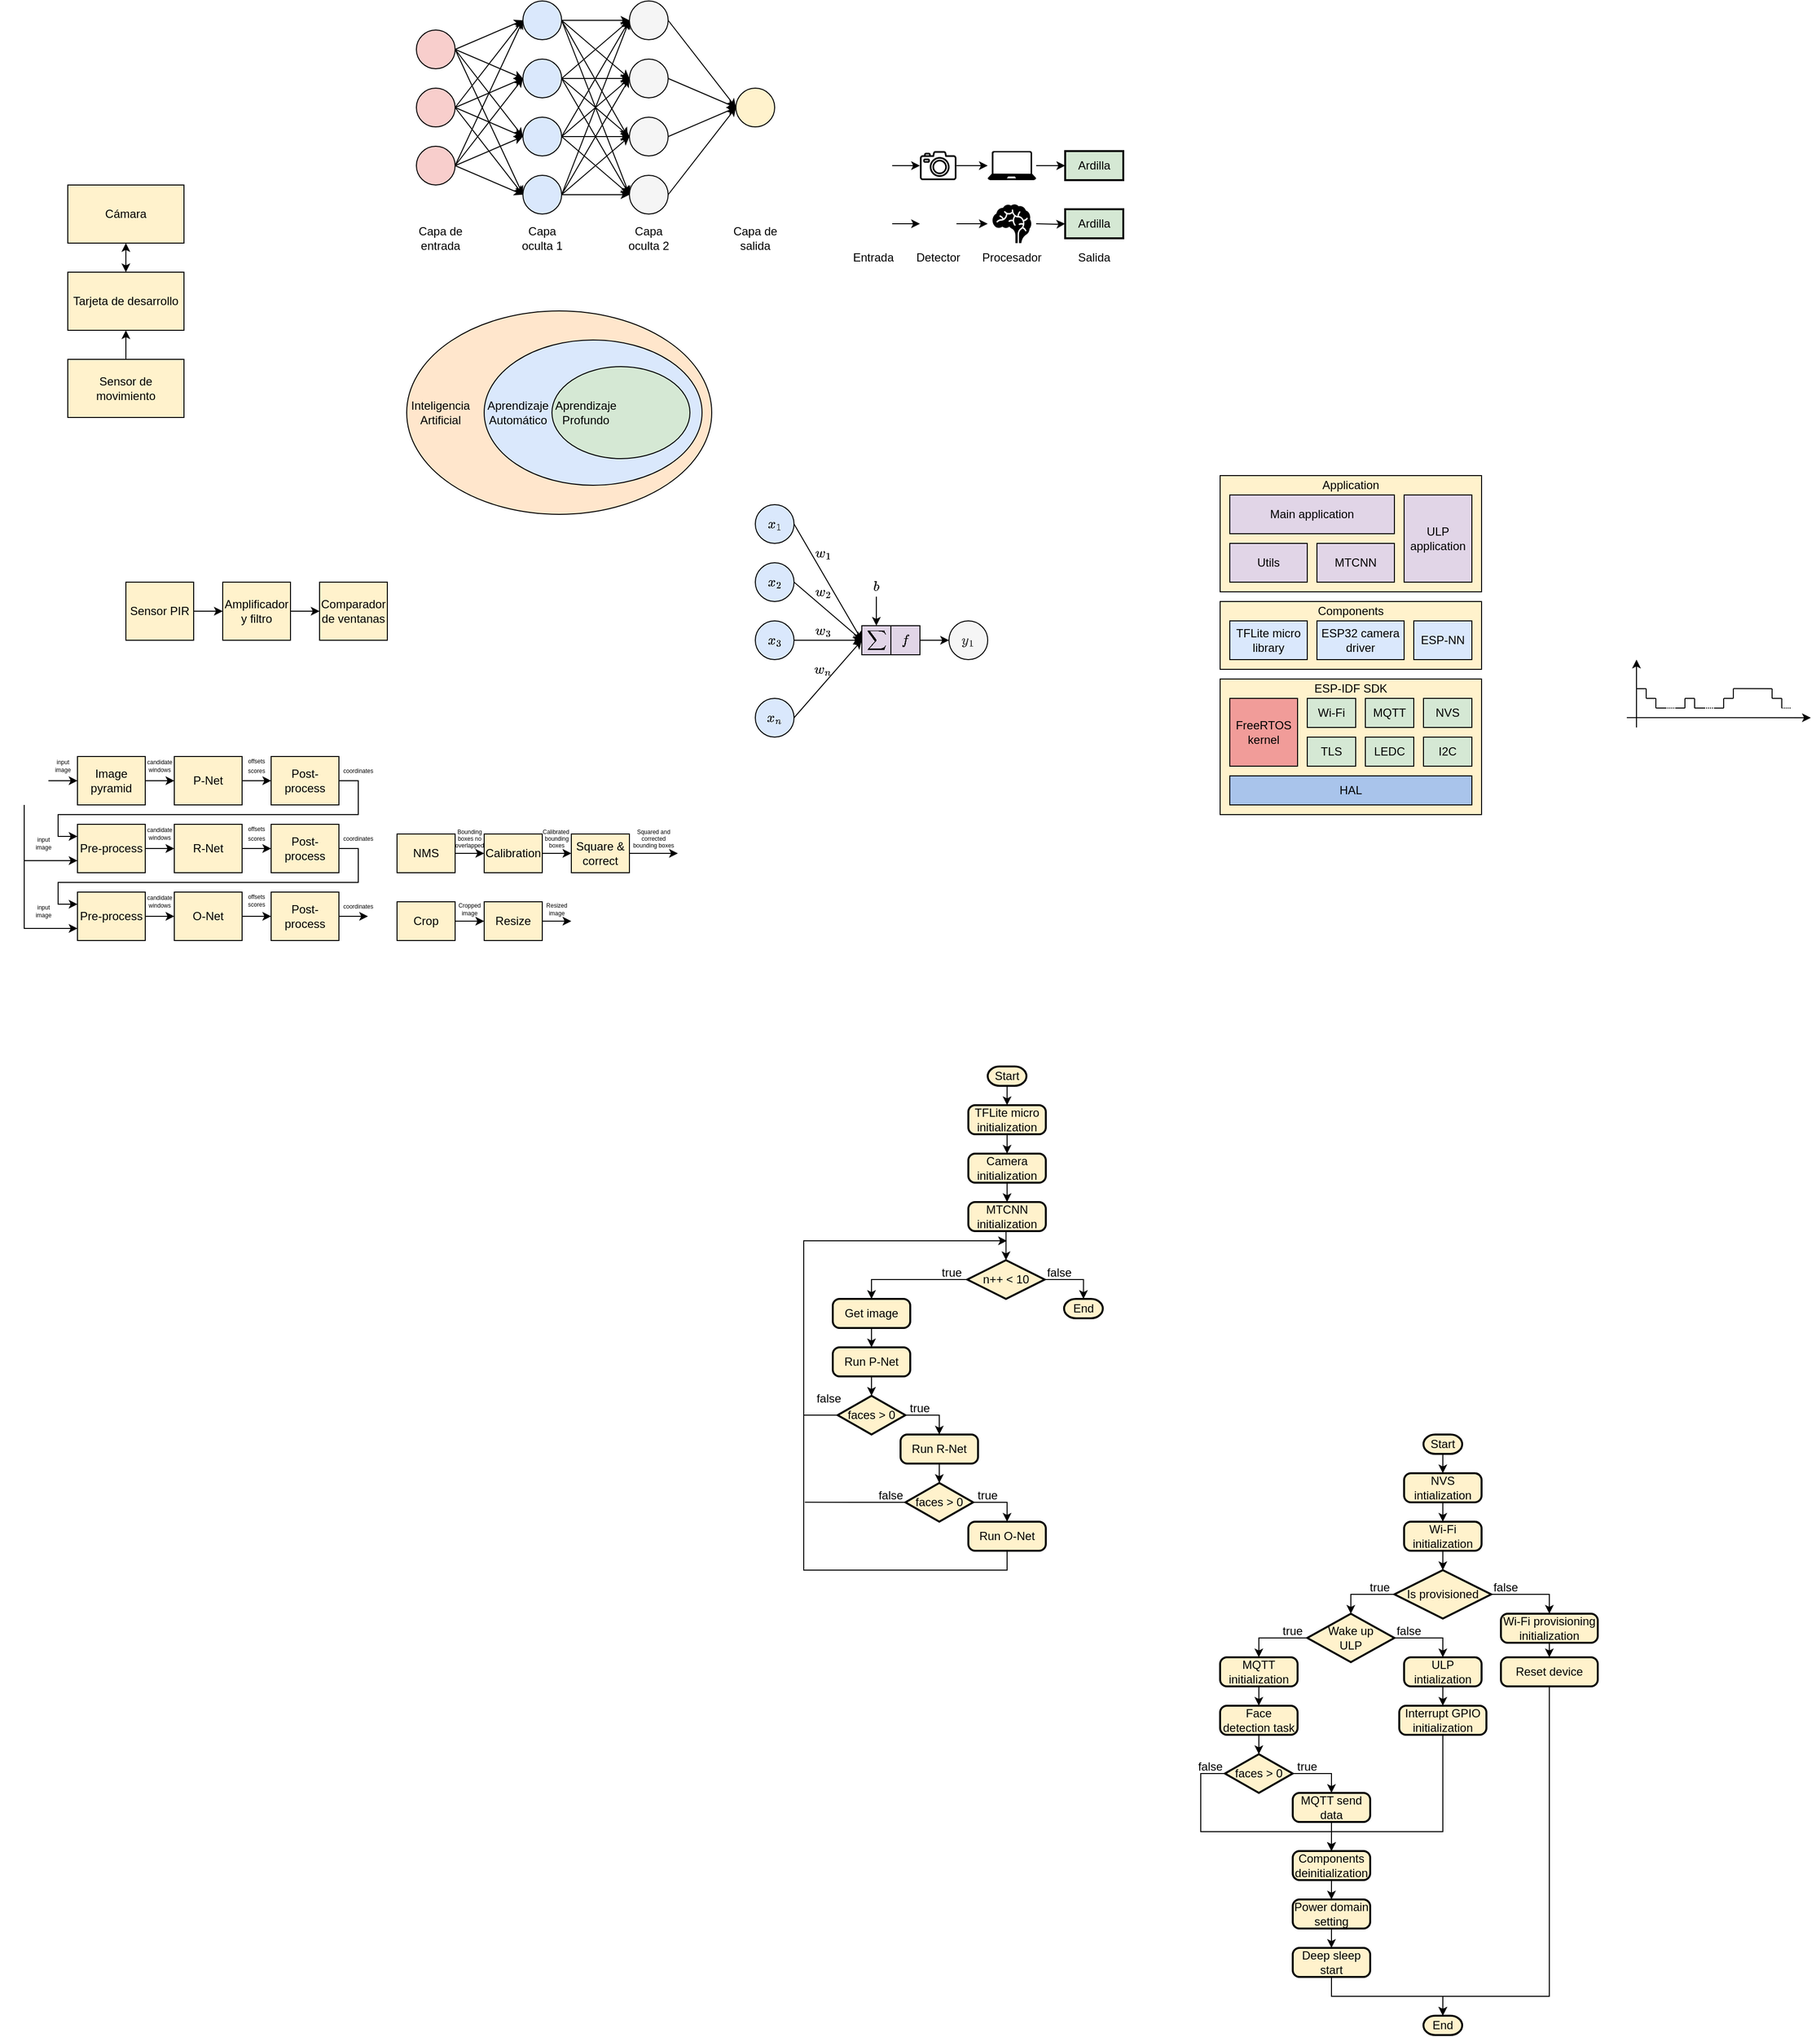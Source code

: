 <mxfile version="21.2.9" type="device">
  <diagram id="mrAVjI0d_bWb_Q6mrn6p" name="Page-1">
    <mxGraphModel dx="295" dy="723" grid="1" gridSize="10" guides="1" tooltips="1" connect="1" arrows="1" fold="1" page="1" pageScale="1" pageWidth="850" pageHeight="1100" math="1" shadow="0">
      <root>
        <mxCell id="0" />
        <mxCell id="1" parent="0" />
        <mxCell id="Bt43okNIhcGlWjT723cL-21" value="" style="rounded=0;whiteSpace=wrap;html=1;fillColor=#fff2cc;strokeColor=default;" parent="1" vertex="1">
          <mxGeometry x="1490" y="660" width="270" height="120" as="geometry" />
        </mxCell>
        <mxCell id="Bt43okNIhcGlWjT723cL-17" value="" style="rounded=0;whiteSpace=wrap;html=1;fillColor=#fff2cc;strokeColor=default;" parent="1" vertex="1">
          <mxGeometry x="1490" y="790" width="270" height="70" as="geometry" />
        </mxCell>
        <mxCell id="iwg94iTVYW8onbJ5SESR-1" value="Tarjeta de desarrollo" style="rounded=0;whiteSpace=wrap;html=1;fillColor=#fff2cc;strokeColor=default;" parent="1" vertex="1">
          <mxGeometry x="300" y="450" width="120" height="60" as="geometry" />
        </mxCell>
        <mxCell id="iwg94iTVYW8onbJ5SESR-6" value="" style="edgeStyle=orthogonalEdgeStyle;rounded=0;orthogonalLoop=1;jettySize=auto;html=1;startArrow=classic;startFill=1;" parent="1" source="iwg94iTVYW8onbJ5SESR-2" target="iwg94iTVYW8onbJ5SESR-1" edge="1">
          <mxGeometry relative="1" as="geometry" />
        </mxCell>
        <mxCell id="iwg94iTVYW8onbJ5SESR-2" value="Cámara" style="rounded=0;whiteSpace=wrap;html=1;fillColor=#fff2cc;strokeColor=default;" parent="1" vertex="1">
          <mxGeometry x="300" y="360" width="120" height="60" as="geometry" />
        </mxCell>
        <mxCell id="iwg94iTVYW8onbJ5SESR-5" value="" style="edgeStyle=orthogonalEdgeStyle;rounded=0;orthogonalLoop=1;jettySize=auto;html=1;" parent="1" source="iwg94iTVYW8onbJ5SESR-3" target="iwg94iTVYW8onbJ5SESR-1" edge="1">
          <mxGeometry relative="1" as="geometry" />
        </mxCell>
        <mxCell id="iwg94iTVYW8onbJ5SESR-3" value="Sensor de movimiento" style="rounded=0;whiteSpace=wrap;html=1;fillColor=#fff2cc;strokeColor=default;" parent="1" vertex="1">
          <mxGeometry x="300" y="540" width="120" height="60" as="geometry" />
        </mxCell>
        <mxCell id="CYQogxWo8IyRnVfrzuj0-6" style="edgeStyle=orthogonalEdgeStyle;rounded=0;orthogonalLoop=1;jettySize=auto;html=1;entryX=0;entryY=0.5;entryDx=0;entryDy=0;fillColor=#fff2cc;strokeColor=default;" parent="1" source="CYQogxWo8IyRnVfrzuj0-3" target="CYQogxWo8IyRnVfrzuj0-4" edge="1">
          <mxGeometry relative="1" as="geometry" />
        </mxCell>
        <mxCell id="CYQogxWo8IyRnVfrzuj0-3" value="Sensor PIR" style="rounded=0;whiteSpace=wrap;html=1;fillColor=#fff2cc;strokeColor=default;" parent="1" vertex="1">
          <mxGeometry x="360" y="770" width="70" height="60" as="geometry" />
        </mxCell>
        <mxCell id="CYQogxWo8IyRnVfrzuj0-7" value="" style="edgeStyle=orthogonalEdgeStyle;rounded=0;orthogonalLoop=1;jettySize=auto;html=1;fillColor=#fff2cc;strokeColor=default;" parent="1" source="CYQogxWo8IyRnVfrzuj0-4" target="CYQogxWo8IyRnVfrzuj0-5" edge="1">
          <mxGeometry relative="1" as="geometry" />
        </mxCell>
        <mxCell id="CYQogxWo8IyRnVfrzuj0-4" value="Amplificador y filtro" style="rounded=0;whiteSpace=wrap;html=1;fillColor=#fff2cc;strokeColor=default;" parent="1" vertex="1">
          <mxGeometry x="460" y="770" width="70" height="60" as="geometry" />
        </mxCell>
        <mxCell id="CYQogxWo8IyRnVfrzuj0-5" value="Comparador de ventanas" style="rounded=0;whiteSpace=wrap;html=1;fillColor=#fff2cc;strokeColor=default;" parent="1" vertex="1">
          <mxGeometry x="560" y="770" width="70" height="60" as="geometry" />
        </mxCell>
        <mxCell id="CYQogxWo8IyRnVfrzuj0-12" value="" style="ellipse;whiteSpace=wrap;html=1;strokeColor=default;fillColor=#ffe6cc;" parent="1" vertex="1">
          <mxGeometry x="650" y="490" width="315" height="210" as="geometry" />
        </mxCell>
        <mxCell id="CYQogxWo8IyRnVfrzuj0-13" value="" style="ellipse;whiteSpace=wrap;html=1;strokeColor=default;fillColor=#dae8fc;" parent="1" vertex="1">
          <mxGeometry x="730" y="520" width="225" height="150" as="geometry" />
        </mxCell>
        <mxCell id="CYQogxWo8IyRnVfrzuj0-14" value="" style="ellipse;whiteSpace=wrap;html=1;strokeColor=default;fillColor=#d5e8d4;" parent="1" vertex="1">
          <mxGeometry x="800" y="547.5" width="142.5" height="95" as="geometry" />
        </mxCell>
        <mxCell id="CYQogxWo8IyRnVfrzuj0-15" value="Aprendizaje&lt;br&gt;Profundo" style="text;html=1;strokeColor=none;fillColor=none;align=center;verticalAlign=middle;whiteSpace=wrap;rounded=0;" parent="1" vertex="1">
          <mxGeometry x="800" y="580" width="70" height="30" as="geometry" />
        </mxCell>
        <mxCell id="CYQogxWo8IyRnVfrzuj0-16" value="Aprendizaje&lt;br&gt;Automático" style="text;html=1;strokeColor=none;fillColor=none;align=center;verticalAlign=middle;whiteSpace=wrap;rounded=0;" parent="1" vertex="1">
          <mxGeometry x="730" y="580" width="70" height="30" as="geometry" />
        </mxCell>
        <mxCell id="CYQogxWo8IyRnVfrzuj0-17" value="Inteligencia&lt;br&gt;Artificial" style="text;html=1;strokeColor=none;fillColor=none;align=center;verticalAlign=middle;whiteSpace=wrap;rounded=0;" parent="1" vertex="1">
          <mxGeometry x="650" y="580" width="70" height="30" as="geometry" />
        </mxCell>
        <mxCell id="CYQogxWo8IyRnVfrzuj0-31" style="rounded=0;orthogonalLoop=1;jettySize=auto;html=1;exitX=1;exitY=0.5;exitDx=0;exitDy=0;entryX=0;entryY=0.5;entryDx=0;entryDy=0;strokeColor=default;" parent="1" source="CYQogxWo8IyRnVfrzuj0-18" target="CYQogxWo8IyRnVfrzuj0-23" edge="1">
          <mxGeometry relative="1" as="geometry" />
        </mxCell>
        <mxCell id="CYQogxWo8IyRnVfrzuj0-33" style="edgeStyle=none;rounded=0;orthogonalLoop=1;jettySize=auto;html=1;exitX=1;exitY=0.5;exitDx=0;exitDy=0;entryX=0;entryY=0.5;entryDx=0;entryDy=0;strokeColor=default;" parent="1" source="CYQogxWo8IyRnVfrzuj0-18" target="CYQogxWo8IyRnVfrzuj0-24" edge="1">
          <mxGeometry relative="1" as="geometry" />
        </mxCell>
        <mxCell id="CYQogxWo8IyRnVfrzuj0-34" style="edgeStyle=none;rounded=0;orthogonalLoop=1;jettySize=auto;html=1;exitX=1;exitY=0.5;exitDx=0;exitDy=0;entryX=0;entryY=0.5;entryDx=0;entryDy=0;strokeColor=default;" parent="1" source="CYQogxWo8IyRnVfrzuj0-18" target="CYQogxWo8IyRnVfrzuj0-25" edge="1">
          <mxGeometry relative="1" as="geometry" />
        </mxCell>
        <mxCell id="CYQogxWo8IyRnVfrzuj0-68" style="edgeStyle=none;rounded=0;orthogonalLoop=1;jettySize=auto;html=1;exitX=1;exitY=0.5;exitDx=0;exitDy=0;entryX=0;entryY=0.5;entryDx=0;entryDy=0;strokeColor=default;" parent="1" source="CYQogxWo8IyRnVfrzuj0-18" target="CYQogxWo8IyRnVfrzuj0-21" edge="1">
          <mxGeometry relative="1" as="geometry" />
        </mxCell>
        <mxCell id="CYQogxWo8IyRnVfrzuj0-18" value="" style="ellipse;whiteSpace=wrap;html=1;aspect=fixed;strokeColor=default;fillColor=#f8cecc;" parent="1" vertex="1">
          <mxGeometry x="660" y="320" width="40" height="40" as="geometry" />
        </mxCell>
        <mxCell id="CYQogxWo8IyRnVfrzuj0-35" style="edgeStyle=none;rounded=0;orthogonalLoop=1;jettySize=auto;html=1;exitX=1;exitY=0.5;exitDx=0;exitDy=0;entryX=0;entryY=0.5;entryDx=0;entryDy=0;strokeColor=default;" parent="1" source="CYQogxWo8IyRnVfrzuj0-19" target="CYQogxWo8IyRnVfrzuj0-23" edge="1">
          <mxGeometry relative="1" as="geometry" />
        </mxCell>
        <mxCell id="CYQogxWo8IyRnVfrzuj0-36" style="edgeStyle=none;rounded=0;orthogonalLoop=1;jettySize=auto;html=1;exitX=1;exitY=0.5;exitDx=0;exitDy=0;entryX=0;entryY=0.5;entryDx=0;entryDy=0;strokeColor=default;" parent="1" source="CYQogxWo8IyRnVfrzuj0-19" target="CYQogxWo8IyRnVfrzuj0-21" edge="1">
          <mxGeometry relative="1" as="geometry" />
        </mxCell>
        <mxCell id="CYQogxWo8IyRnVfrzuj0-37" style="edgeStyle=none;rounded=0;orthogonalLoop=1;jettySize=auto;html=1;exitX=1;exitY=0.5;exitDx=0;exitDy=0;entryX=0;entryY=0.5;entryDx=0;entryDy=0;strokeColor=default;" parent="1" source="CYQogxWo8IyRnVfrzuj0-19" target="CYQogxWo8IyRnVfrzuj0-24" edge="1">
          <mxGeometry relative="1" as="geometry" />
        </mxCell>
        <mxCell id="CYQogxWo8IyRnVfrzuj0-38" style="edgeStyle=none;rounded=0;orthogonalLoop=1;jettySize=auto;html=1;exitX=1;exitY=0.5;exitDx=0;exitDy=0;entryX=0;entryY=0.5;entryDx=0;entryDy=0;strokeColor=default;" parent="1" source="CYQogxWo8IyRnVfrzuj0-19" target="CYQogxWo8IyRnVfrzuj0-25" edge="1">
          <mxGeometry relative="1" as="geometry" />
        </mxCell>
        <mxCell id="CYQogxWo8IyRnVfrzuj0-19" value="" style="ellipse;whiteSpace=wrap;html=1;aspect=fixed;strokeColor=default;fillColor=#f8cecc;" parent="1" vertex="1">
          <mxGeometry x="660" y="260" width="40" height="40" as="geometry" />
        </mxCell>
        <mxCell id="CYQogxWo8IyRnVfrzuj0-39" style="edgeStyle=none;rounded=0;orthogonalLoop=1;jettySize=auto;html=1;exitX=1;exitY=0.5;exitDx=0;exitDy=0;entryX=0;entryY=0.5;entryDx=0;entryDy=0;strokeColor=default;" parent="1" source="CYQogxWo8IyRnVfrzuj0-20" target="CYQogxWo8IyRnVfrzuj0-25" edge="1">
          <mxGeometry relative="1" as="geometry" />
        </mxCell>
        <mxCell id="CYQogxWo8IyRnVfrzuj0-40" style="edgeStyle=none;rounded=0;orthogonalLoop=1;jettySize=auto;html=1;exitX=1;exitY=0.5;exitDx=0;exitDy=0;entryX=0;entryY=0.5;entryDx=0;entryDy=0;strokeColor=default;" parent="1" source="CYQogxWo8IyRnVfrzuj0-20" target="CYQogxWo8IyRnVfrzuj0-24" edge="1">
          <mxGeometry relative="1" as="geometry" />
        </mxCell>
        <mxCell id="CYQogxWo8IyRnVfrzuj0-41" style="edgeStyle=none;rounded=0;orthogonalLoop=1;jettySize=auto;html=1;exitX=1;exitY=0.5;exitDx=0;exitDy=0;entryX=0;entryY=0.5;entryDx=0;entryDy=0;strokeColor=default;" parent="1" source="CYQogxWo8IyRnVfrzuj0-20" target="CYQogxWo8IyRnVfrzuj0-21" edge="1">
          <mxGeometry relative="1" as="geometry" />
        </mxCell>
        <mxCell id="CYQogxWo8IyRnVfrzuj0-42" style="edgeStyle=none;rounded=0;orthogonalLoop=1;jettySize=auto;html=1;exitX=1;exitY=0.5;exitDx=0;exitDy=0;entryX=0;entryY=0.5;entryDx=0;entryDy=0;strokeColor=default;" parent="1" source="CYQogxWo8IyRnVfrzuj0-20" target="CYQogxWo8IyRnVfrzuj0-23" edge="1">
          <mxGeometry relative="1" as="geometry" />
        </mxCell>
        <mxCell id="CYQogxWo8IyRnVfrzuj0-20" value="" style="ellipse;whiteSpace=wrap;html=1;aspect=fixed;strokeColor=default;fillColor=#f8cecc;" parent="1" vertex="1">
          <mxGeometry x="660" y="200" width="40" height="40" as="geometry" />
        </mxCell>
        <mxCell id="CYQogxWo8IyRnVfrzuj0-45" style="edgeStyle=none;rounded=0;orthogonalLoop=1;jettySize=auto;html=1;exitX=1;exitY=0.5;exitDx=0;exitDy=0;entryX=0;entryY=0.5;entryDx=0;entryDy=0;strokeColor=default;" parent="1" source="CYQogxWo8IyRnVfrzuj0-21" target="CYQogxWo8IyRnVfrzuj0-26" edge="1">
          <mxGeometry relative="1" as="geometry" />
        </mxCell>
        <mxCell id="CYQogxWo8IyRnVfrzuj0-49" style="edgeStyle=none;rounded=0;orthogonalLoop=1;jettySize=auto;html=1;exitX=1;exitY=0.5;exitDx=0;exitDy=0;entryX=0;entryY=0.5;entryDx=0;entryDy=0;strokeColor=default;" parent="1" source="CYQogxWo8IyRnVfrzuj0-21" target="CYQogxWo8IyRnVfrzuj0-27" edge="1">
          <mxGeometry relative="1" as="geometry" />
        </mxCell>
        <mxCell id="CYQogxWo8IyRnVfrzuj0-51" style="edgeStyle=none;rounded=0;orthogonalLoop=1;jettySize=auto;html=1;exitX=1;exitY=0.5;exitDx=0;exitDy=0;entryX=0;entryY=0.5;entryDx=0;entryDy=0;strokeColor=default;" parent="1" source="CYQogxWo8IyRnVfrzuj0-21" target="CYQogxWo8IyRnVfrzuj0-28" edge="1">
          <mxGeometry relative="1" as="geometry" />
        </mxCell>
        <mxCell id="CYQogxWo8IyRnVfrzuj0-56" style="edgeStyle=none;rounded=0;orthogonalLoop=1;jettySize=auto;html=1;exitX=1;exitY=0.5;exitDx=0;exitDy=0;entryX=0;entryY=0.5;entryDx=0;entryDy=0;strokeColor=default;" parent="1" source="CYQogxWo8IyRnVfrzuj0-21" target="CYQogxWo8IyRnVfrzuj0-29" edge="1">
          <mxGeometry relative="1" as="geometry" />
        </mxCell>
        <mxCell id="CYQogxWo8IyRnVfrzuj0-21" value="" style="ellipse;whiteSpace=wrap;html=1;aspect=fixed;strokeColor=default;fillColor=#dae8fc;" parent="1" vertex="1">
          <mxGeometry x="770" y="290" width="40" height="40" as="geometry" />
        </mxCell>
        <mxCell id="CYQogxWo8IyRnVfrzuj0-46" style="edgeStyle=none;rounded=0;orthogonalLoop=1;jettySize=auto;html=1;exitX=1;exitY=0.5;exitDx=0;exitDy=0;entryX=0;entryY=0.5;entryDx=0;entryDy=0;strokeColor=default;" parent="1" source="CYQogxWo8IyRnVfrzuj0-23" target="CYQogxWo8IyRnVfrzuj0-27" edge="1">
          <mxGeometry relative="1" as="geometry" />
        </mxCell>
        <mxCell id="CYQogxWo8IyRnVfrzuj0-50" style="edgeStyle=none;rounded=0;orthogonalLoop=1;jettySize=auto;html=1;exitX=1;exitY=0.5;exitDx=0;exitDy=0;entryX=0;entryY=0.5;entryDx=0;entryDy=0;strokeColor=default;" parent="1" source="CYQogxWo8IyRnVfrzuj0-23" target="CYQogxWo8IyRnVfrzuj0-26" edge="1">
          <mxGeometry relative="1" as="geometry" />
        </mxCell>
        <mxCell id="CYQogxWo8IyRnVfrzuj0-57" style="edgeStyle=none;rounded=0;orthogonalLoop=1;jettySize=auto;html=1;exitX=1;exitY=0.5;exitDx=0;exitDy=0;entryX=0;entryY=0.5;entryDx=0;entryDy=0;strokeColor=default;" parent="1" source="CYQogxWo8IyRnVfrzuj0-23" target="CYQogxWo8IyRnVfrzuj0-28" edge="1">
          <mxGeometry relative="1" as="geometry" />
        </mxCell>
        <mxCell id="CYQogxWo8IyRnVfrzuj0-58" style="edgeStyle=none;rounded=0;orthogonalLoop=1;jettySize=auto;html=1;exitX=1;exitY=0.5;exitDx=0;exitDy=0;entryX=0;entryY=0.5;entryDx=0;entryDy=0;strokeColor=default;" parent="1" source="CYQogxWo8IyRnVfrzuj0-23" target="CYQogxWo8IyRnVfrzuj0-29" edge="1">
          <mxGeometry relative="1" as="geometry" />
        </mxCell>
        <mxCell id="CYQogxWo8IyRnVfrzuj0-23" value="" style="ellipse;whiteSpace=wrap;html=1;aspect=fixed;strokeColor=default;fillColor=#dae8fc;" parent="1" vertex="1">
          <mxGeometry x="770" y="350" width="40" height="40" as="geometry" />
        </mxCell>
        <mxCell id="CYQogxWo8IyRnVfrzuj0-44" style="edgeStyle=none;rounded=0;orthogonalLoop=1;jettySize=auto;html=1;exitX=1;exitY=0.5;exitDx=0;exitDy=0;entryX=0;entryY=0.5;entryDx=0;entryDy=0;strokeColor=default;" parent="1" source="CYQogxWo8IyRnVfrzuj0-24" target="CYQogxWo8IyRnVfrzuj0-28" edge="1">
          <mxGeometry relative="1" as="geometry" />
        </mxCell>
        <mxCell id="CYQogxWo8IyRnVfrzuj0-48" style="edgeStyle=none;rounded=0;orthogonalLoop=1;jettySize=auto;html=1;exitX=1;exitY=0.5;exitDx=0;exitDy=0;entryX=0;entryY=0.5;entryDx=0;entryDy=0;strokeColor=default;" parent="1" source="CYQogxWo8IyRnVfrzuj0-24" target="CYQogxWo8IyRnVfrzuj0-26" edge="1">
          <mxGeometry relative="1" as="geometry" />
        </mxCell>
        <mxCell id="CYQogxWo8IyRnVfrzuj0-52" style="edgeStyle=none;rounded=0;orthogonalLoop=1;jettySize=auto;html=1;exitX=1;exitY=0.5;exitDx=0;exitDy=0;entryX=0;entryY=0.5;entryDx=0;entryDy=0;strokeColor=default;" parent="1" source="CYQogxWo8IyRnVfrzuj0-24" target="CYQogxWo8IyRnVfrzuj0-29" edge="1">
          <mxGeometry relative="1" as="geometry" />
        </mxCell>
        <mxCell id="CYQogxWo8IyRnVfrzuj0-55" style="edgeStyle=none;rounded=0;orthogonalLoop=1;jettySize=auto;html=1;exitX=1;exitY=0.5;exitDx=0;exitDy=0;entryX=0;entryY=0.5;entryDx=0;entryDy=0;strokeColor=default;" parent="1" source="CYQogxWo8IyRnVfrzuj0-24" target="CYQogxWo8IyRnVfrzuj0-27" edge="1">
          <mxGeometry relative="1" as="geometry" />
        </mxCell>
        <mxCell id="CYQogxWo8IyRnVfrzuj0-24" value="" style="ellipse;whiteSpace=wrap;html=1;aspect=fixed;strokeColor=default;fillColor=#dae8fc;" parent="1" vertex="1">
          <mxGeometry x="770" y="230" width="40" height="40" as="geometry" />
        </mxCell>
        <mxCell id="CYQogxWo8IyRnVfrzuj0-43" style="edgeStyle=none;rounded=0;orthogonalLoop=1;jettySize=auto;html=1;exitX=1;exitY=0.5;exitDx=0;exitDy=0;entryX=0;entryY=0.5;entryDx=0;entryDy=0;strokeColor=default;" parent="1" source="CYQogxWo8IyRnVfrzuj0-25" target="CYQogxWo8IyRnVfrzuj0-29" edge="1">
          <mxGeometry relative="1" as="geometry" />
        </mxCell>
        <mxCell id="CYQogxWo8IyRnVfrzuj0-47" style="edgeStyle=none;rounded=0;orthogonalLoop=1;jettySize=auto;html=1;exitX=1;exitY=0.5;exitDx=0;exitDy=0;entryX=0;entryY=0.5;entryDx=0;entryDy=0;strokeColor=default;" parent="1" source="CYQogxWo8IyRnVfrzuj0-25" target="CYQogxWo8IyRnVfrzuj0-28" edge="1">
          <mxGeometry relative="1" as="geometry" />
        </mxCell>
        <mxCell id="CYQogxWo8IyRnVfrzuj0-53" style="edgeStyle=none;rounded=0;orthogonalLoop=1;jettySize=auto;html=1;exitX=1;exitY=0.5;exitDx=0;exitDy=0;entryX=-0.046;entryY=0.496;entryDx=0;entryDy=0;entryPerimeter=0;strokeColor=default;" parent="1" source="CYQogxWo8IyRnVfrzuj0-25" target="CYQogxWo8IyRnVfrzuj0-26" edge="1">
          <mxGeometry relative="1" as="geometry" />
        </mxCell>
        <mxCell id="CYQogxWo8IyRnVfrzuj0-54" style="edgeStyle=none;rounded=0;orthogonalLoop=1;jettySize=auto;html=1;exitX=1;exitY=0.5;exitDx=0;exitDy=0;entryX=0;entryY=0.5;entryDx=0;entryDy=0;strokeColor=default;" parent="1" source="CYQogxWo8IyRnVfrzuj0-25" target="CYQogxWo8IyRnVfrzuj0-27" edge="1">
          <mxGeometry relative="1" as="geometry" />
        </mxCell>
        <mxCell id="CYQogxWo8IyRnVfrzuj0-25" value="" style="ellipse;whiteSpace=wrap;html=1;aspect=fixed;strokeColor=default;fillColor=#dae8fc;" parent="1" vertex="1">
          <mxGeometry x="770" y="170" width="40" height="40" as="geometry" />
        </mxCell>
        <mxCell id="CYQogxWo8IyRnVfrzuj0-64" style="edgeStyle=none;rounded=0;orthogonalLoop=1;jettySize=auto;html=1;exitX=1;exitY=0.5;exitDx=0;exitDy=0;entryX=0;entryY=0.5;entryDx=0;entryDy=0;strokeColor=default;" parent="1" source="CYQogxWo8IyRnVfrzuj0-26" target="CYQogxWo8IyRnVfrzuj0-30" edge="1">
          <mxGeometry relative="1" as="geometry" />
        </mxCell>
        <mxCell id="CYQogxWo8IyRnVfrzuj0-26" value="" style="ellipse;whiteSpace=wrap;html=1;aspect=fixed;strokeColor=default;fillColor=#f5f5f5;fontColor=#333333;" parent="1" vertex="1">
          <mxGeometry x="880" y="290" width="40" height="40" as="geometry" />
        </mxCell>
        <mxCell id="CYQogxWo8IyRnVfrzuj0-63" style="edgeStyle=none;rounded=0;orthogonalLoop=1;jettySize=auto;html=1;exitX=1;exitY=0.5;exitDx=0;exitDy=0;entryX=0;entryY=0.5;entryDx=0;entryDy=0;strokeColor=default;" parent="1" source="CYQogxWo8IyRnVfrzuj0-27" target="CYQogxWo8IyRnVfrzuj0-30" edge="1">
          <mxGeometry relative="1" as="geometry" />
        </mxCell>
        <mxCell id="CYQogxWo8IyRnVfrzuj0-27" value="" style="ellipse;whiteSpace=wrap;html=1;aspect=fixed;strokeColor=default;fillColor=#f5f5f5;fontColor=#333333;" parent="1" vertex="1">
          <mxGeometry x="880" y="350" width="40" height="40" as="geometry" />
        </mxCell>
        <mxCell id="CYQogxWo8IyRnVfrzuj0-67" style="edgeStyle=none;rounded=0;orthogonalLoop=1;jettySize=auto;html=1;exitX=1;exitY=0.5;exitDx=0;exitDy=0;entryX=0;entryY=0.5;entryDx=0;entryDy=0;strokeColor=default;" parent="1" source="CYQogxWo8IyRnVfrzuj0-28" target="CYQogxWo8IyRnVfrzuj0-30" edge="1">
          <mxGeometry relative="1" as="geometry" />
        </mxCell>
        <mxCell id="CYQogxWo8IyRnVfrzuj0-28" value="" style="ellipse;whiteSpace=wrap;html=1;aspect=fixed;strokeColor=default;fillColor=#f5f5f5;fontColor=#333333;" parent="1" vertex="1">
          <mxGeometry x="880" y="230" width="40" height="40" as="geometry" />
        </mxCell>
        <mxCell id="CYQogxWo8IyRnVfrzuj0-66" style="edgeStyle=none;rounded=0;orthogonalLoop=1;jettySize=auto;html=1;exitX=1;exitY=0.5;exitDx=0;exitDy=0;entryX=0;entryY=0.5;entryDx=0;entryDy=0;strokeColor=default;" parent="1" source="CYQogxWo8IyRnVfrzuj0-29" target="CYQogxWo8IyRnVfrzuj0-30" edge="1">
          <mxGeometry relative="1" as="geometry" />
        </mxCell>
        <mxCell id="CYQogxWo8IyRnVfrzuj0-29" value="" style="ellipse;whiteSpace=wrap;html=1;aspect=fixed;strokeColor=default;fillColor=#f5f5f5;fontColor=#333333;" parent="1" vertex="1">
          <mxGeometry x="880" y="170" width="40" height="40" as="geometry" />
        </mxCell>
        <mxCell id="CYQogxWo8IyRnVfrzuj0-30" value="" style="ellipse;whiteSpace=wrap;html=1;aspect=fixed;strokeColor=default;fillColor=#fff2cc;" parent="1" vertex="1">
          <mxGeometry x="990" y="260" width="40" height="40" as="geometry" />
        </mxCell>
        <mxCell id="CYQogxWo8IyRnVfrzuj0-69" value="Capa de entrada" style="text;html=1;strokeColor=none;fillColor=none;align=center;verticalAlign=middle;whiteSpace=wrap;rounded=0;" parent="1" vertex="1">
          <mxGeometry x="655" y="400" width="60" height="30" as="geometry" />
        </mxCell>
        <mxCell id="CYQogxWo8IyRnVfrzuj0-70" value="Capa oculta 1" style="text;html=1;strokeColor=none;fillColor=none;align=center;verticalAlign=middle;whiteSpace=wrap;rounded=0;" parent="1" vertex="1">
          <mxGeometry x="760" y="400" width="60" height="30" as="geometry" />
        </mxCell>
        <mxCell id="CYQogxWo8IyRnVfrzuj0-71" value="Capa oculta 2" style="text;html=1;strokeColor=none;fillColor=none;align=center;verticalAlign=middle;whiteSpace=wrap;rounded=0;" parent="1" vertex="1">
          <mxGeometry x="870" y="400" width="60" height="30" as="geometry" />
        </mxCell>
        <mxCell id="CYQogxWo8IyRnVfrzuj0-72" value="Capa de salida" style="text;html=1;strokeColor=none;fillColor=none;align=center;verticalAlign=middle;whiteSpace=wrap;rounded=0;" parent="1" vertex="1">
          <mxGeometry x="980" y="400" width="60" height="30" as="geometry" />
        </mxCell>
        <mxCell id="CYQogxWo8IyRnVfrzuj0-83" style="edgeStyle=none;rounded=0;orthogonalLoop=1;jettySize=auto;html=1;exitX=1;exitY=0.5;exitDx=0;exitDy=0;entryX=0;entryY=0.5;entryDx=0;entryDy=0;strokeColor=default;" parent="1" source="CYQogxWo8IyRnVfrzuj0-73" target="CYQogxWo8IyRnVfrzuj0-79" edge="1">
          <mxGeometry relative="1" as="geometry" />
        </mxCell>
        <mxCell id="CYQogxWo8IyRnVfrzuj0-73" value="\[x_3\]" style="ellipse;whiteSpace=wrap;html=1;aspect=fixed;strokeColor=default;fillColor=#dae8fc;" parent="1" vertex="1">
          <mxGeometry x="1010" y="810" width="40" height="40" as="geometry" />
        </mxCell>
        <mxCell id="CYQogxWo8IyRnVfrzuj0-87" style="edgeStyle=none;rounded=0;orthogonalLoop=1;jettySize=auto;html=1;exitX=1;exitY=0.5;exitDx=0;exitDy=0;entryX=0;entryY=0.5;entryDx=0;entryDy=0;strokeColor=default;" parent="1" source="CYQogxWo8IyRnVfrzuj0-74" target="CYQogxWo8IyRnVfrzuj0-79" edge="1">
          <mxGeometry relative="1" as="geometry" />
        </mxCell>
        <mxCell id="CYQogxWo8IyRnVfrzuj0-74" value="\[x_n\]" style="ellipse;whiteSpace=wrap;html=1;aspect=fixed;strokeColor=default;fillColor=#dae8fc;" parent="1" vertex="1">
          <mxGeometry x="1010" y="890" width="40" height="40" as="geometry" />
        </mxCell>
        <mxCell id="CYQogxWo8IyRnVfrzuj0-88" style="edgeStyle=none;rounded=0;orthogonalLoop=1;jettySize=auto;html=1;exitX=1;exitY=0.5;exitDx=0;exitDy=0;strokeColor=default;entryX=0;entryY=0.5;entryDx=0;entryDy=0;" parent="1" source="CYQogxWo8IyRnVfrzuj0-75" target="CYQogxWo8IyRnVfrzuj0-79" edge="1">
          <mxGeometry relative="1" as="geometry">
            <mxPoint x="1100" y="810" as="targetPoint" />
          </mxGeometry>
        </mxCell>
        <mxCell id="CYQogxWo8IyRnVfrzuj0-75" value="\[x_2\]" style="ellipse;whiteSpace=wrap;html=1;aspect=fixed;strokeColor=default;fillColor=#dae8fc;" parent="1" vertex="1">
          <mxGeometry x="1010" y="750" width="40" height="40" as="geometry" />
        </mxCell>
        <mxCell id="CYQogxWo8IyRnVfrzuj0-89" style="edgeStyle=none;rounded=0;orthogonalLoop=1;jettySize=auto;html=1;exitX=1;exitY=0.5;exitDx=0;exitDy=0;entryX=0;entryY=0.5;entryDx=0;entryDy=0;strokeColor=default;" parent="1" source="CYQogxWo8IyRnVfrzuj0-76" target="CYQogxWo8IyRnVfrzuj0-79" edge="1">
          <mxGeometry relative="1" as="geometry" />
        </mxCell>
        <mxCell id="CYQogxWo8IyRnVfrzuj0-76" value="\[x_1\]" style="ellipse;whiteSpace=wrap;html=1;aspect=fixed;strokeColor=default;fillColor=#dae8fc;" parent="1" vertex="1">
          <mxGeometry x="1010" y="690" width="40" height="40" as="geometry" />
        </mxCell>
        <mxCell id="CYQogxWo8IyRnVfrzuj0-78" value="" style="shape=image;html=1;verticalAlign=top;verticalLabelPosition=bottom;labelBackgroundColor=#ffffff;imageAspect=0;aspect=fixed;image=https://cdn1.iconfinder.com/data/icons/ionicons-sharp-vol-1/512/ellipsis-vertical-sharp-128.png;strokeColor=default;" parent="1" vertex="1">
          <mxGeometry x="1019.5" y="860" width="21" height="21" as="geometry" />
        </mxCell>
        <mxCell id="CYQogxWo8IyRnVfrzuj0-79" value="\[\sum\]" style="rounded=0;whiteSpace=wrap;html=1;strokeColor=default;fillColor=#e1d5e7;" parent="1" vertex="1">
          <mxGeometry x="1120" y="815" width="30" height="30" as="geometry" />
        </mxCell>
        <mxCell id="OaOZy3IlskVk_lXHGRTM-2" style="edgeStyle=orthogonalEdgeStyle;rounded=0;orthogonalLoop=1;jettySize=auto;html=1;exitX=1;exitY=0.5;exitDx=0;exitDy=0;entryX=0;entryY=0.5;entryDx=0;entryDy=0;" parent="1" target="OaOZy3IlskVk_lXHGRTM-1" edge="1">
          <mxGeometry relative="1" as="geometry">
            <mxPoint x="1180" y="830" as="sourcePoint" />
          </mxGeometry>
        </mxCell>
        <mxCell id="OaOZy3IlskVk_lXHGRTM-1" value="\[y_1\]" style="ellipse;whiteSpace=wrap;html=1;aspect=fixed;strokeColor=default;fillColor=#f5f5f5;fontColor=#333333;" parent="1" vertex="1">
          <mxGeometry x="1210" y="810" width="40" height="40" as="geometry" />
        </mxCell>
        <mxCell id="OaOZy3IlskVk_lXHGRTM-3" value="\[w_1\]" style="text;html=1;strokeColor=none;fillColor=none;align=center;verticalAlign=middle;whiteSpace=wrap;rounded=0;" parent="1" vertex="1">
          <mxGeometry x="1070" y="730" width="20" height="20" as="geometry" />
        </mxCell>
        <mxCell id="OaOZy3IlskVk_lXHGRTM-6" value="\[w_2\]" style="text;html=1;strokeColor=none;fillColor=none;align=center;verticalAlign=middle;whiteSpace=wrap;rounded=0;" parent="1" vertex="1">
          <mxGeometry x="1070" y="770" width="20" height="20" as="geometry" />
        </mxCell>
        <mxCell id="OaOZy3IlskVk_lXHGRTM-7" value="\[w_3\]" style="text;html=1;strokeColor=none;fillColor=none;align=center;verticalAlign=middle;whiteSpace=wrap;rounded=0;" parent="1" vertex="1">
          <mxGeometry x="1070" y="810" width="20" height="20" as="geometry" />
        </mxCell>
        <mxCell id="OaOZy3IlskVk_lXHGRTM-9" value="\[w_n\]" style="text;html=1;strokeColor=none;fillColor=none;align=center;verticalAlign=middle;whiteSpace=wrap;rounded=0;" parent="1" vertex="1">
          <mxGeometry x="1070" y="850" width="20" height="20" as="geometry" />
        </mxCell>
        <mxCell id="OaOZy3IlskVk_lXHGRTM-11" style="edgeStyle=orthogonalEdgeStyle;rounded=0;orthogonalLoop=1;jettySize=auto;html=1;exitX=0.5;exitY=1;exitDx=0;exitDy=0;entryX=0.5;entryY=0;entryDx=0;entryDy=0;" parent="1" source="OaOZy3IlskVk_lXHGRTM-10" target="CYQogxWo8IyRnVfrzuj0-79" edge="1">
          <mxGeometry relative="1" as="geometry" />
        </mxCell>
        <mxCell id="OaOZy3IlskVk_lXHGRTM-10" value="\[b\]" style="text;html=1;strokeColor=none;fillColor=none;align=center;verticalAlign=middle;whiteSpace=wrap;rounded=0;" parent="1" vertex="1">
          <mxGeometry x="1125" y="765" width="20" height="20" as="geometry" />
        </mxCell>
        <mxCell id="OaOZy3IlskVk_lXHGRTM-12" value="\[f\]" style="rounded=0;whiteSpace=wrap;html=1;strokeColor=default;fillColor=#e1d5e7;" parent="1" vertex="1">
          <mxGeometry x="1150" y="815" width="30" height="30" as="geometry" />
        </mxCell>
        <mxCell id="OaOZy3IlskVk_lXHGRTM-15" value="" style="edgeStyle=orthogonalEdgeStyle;rounded=0;orthogonalLoop=1;jettySize=auto;html=1;" parent="1" source="OaOZy3IlskVk_lXHGRTM-13" edge="1">
          <mxGeometry relative="1" as="geometry">
            <mxPoint x="1180" y="340" as="targetPoint" />
          </mxGeometry>
        </mxCell>
        <mxCell id="OaOZy3IlskVk_lXHGRTM-13" value="" style="shape=image;verticalLabelPosition=bottom;labelBackgroundColor=default;verticalAlign=top;aspect=fixed;imageAspect=0;image=https://www.ngenespanol.com/wp-content/uploads/2018/09/Fotos-Divertidas-del-mundo-animal-P.png;clipPath=inset(0% 13.33% 0% 20.67%);" parent="1" vertex="1">
          <mxGeometry x="1111.73" y="320" width="39.6" height="40" as="geometry" />
        </mxCell>
        <mxCell id="OaOZy3IlskVk_lXHGRTM-20" value="" style="edgeStyle=orthogonalEdgeStyle;rounded=0;orthogonalLoop=1;jettySize=auto;html=1;" parent="1" source="OaOZy3IlskVk_lXHGRTM-18" target="OaOZy3IlskVk_lXHGRTM-19" edge="1">
          <mxGeometry relative="1" as="geometry" />
        </mxCell>
        <mxCell id="OaOZy3IlskVk_lXHGRTM-18" value="" style="sketch=0;outlineConnect=0;fontColor=default;gradientColor=none;fillColor=#000000;strokeColor=none;dashed=0;verticalLabelPosition=bottom;verticalAlign=top;align=center;html=1;fontSize=12;fontStyle=0;aspect=fixed;pointerEvents=1;shape=mxgraph.aws4.camera2;" parent="1" vertex="1">
          <mxGeometry x="1180" y="325" width="37.74" height="30" as="geometry" />
        </mxCell>
        <mxCell id="OaOZy3IlskVk_lXHGRTM-22" value="" style="edgeStyle=orthogonalEdgeStyle;rounded=0;orthogonalLoop=1;jettySize=auto;html=1;" parent="1" source="OaOZy3IlskVk_lXHGRTM-19" target="OaOZy3IlskVk_lXHGRTM-21" edge="1">
          <mxGeometry relative="1" as="geometry" />
        </mxCell>
        <mxCell id="OaOZy3IlskVk_lXHGRTM-19" value="" style="verticalLabelPosition=bottom;html=1;verticalAlign=top;align=center;strokeColor=none;fillColor=#000000;shape=mxgraph.azure.laptop;pointerEvents=1;" parent="1" vertex="1">
          <mxGeometry x="1250" y="325" width="50" height="30" as="geometry" />
        </mxCell>
        <mxCell id="OaOZy3IlskVk_lXHGRTM-21" value="Ardilla" style="text;html=1;strokeColor=default;fillColor=#d5e8d4;align=center;verticalAlign=middle;whiteSpace=wrap;rounded=0;strokeWidth=2;" parent="1" vertex="1">
          <mxGeometry x="1330" y="325" width="60" height="30" as="geometry" />
        </mxCell>
        <mxCell id="OaOZy3IlskVk_lXHGRTM-23" value="" style="edgeStyle=orthogonalEdgeStyle;rounded=0;orthogonalLoop=1;jettySize=auto;html=1;" parent="1" source="OaOZy3IlskVk_lXHGRTM-24" edge="1">
          <mxGeometry relative="1" as="geometry">
            <mxPoint x="1180" y="400" as="targetPoint" />
          </mxGeometry>
        </mxCell>
        <mxCell id="OaOZy3IlskVk_lXHGRTM-24" value="" style="shape=image;verticalLabelPosition=bottom;labelBackgroundColor=default;verticalAlign=top;aspect=fixed;imageAspect=0;image=https://www.ngenespanol.com/wp-content/uploads/2018/09/Fotos-Divertidas-del-mundo-animal-P.png;clipPath=inset(0% 13.33% 0% 20.67%);" parent="1" vertex="1">
          <mxGeometry x="1111.73" y="380" width="39.6" height="40" as="geometry" />
        </mxCell>
        <mxCell id="OaOZy3IlskVk_lXHGRTM-25" value="" style="edgeStyle=orthogonalEdgeStyle;rounded=0;orthogonalLoop=1;jettySize=auto;html=1;" parent="1" edge="1">
          <mxGeometry relative="1" as="geometry">
            <mxPoint x="1217.727" y="400" as="sourcePoint" />
            <mxPoint x="1250" y="400.018" as="targetPoint" />
          </mxGeometry>
        </mxCell>
        <mxCell id="OaOZy3IlskVk_lXHGRTM-27" value="" style="edgeStyle=orthogonalEdgeStyle;rounded=0;orthogonalLoop=1;jettySize=auto;html=1;" parent="1" target="OaOZy3IlskVk_lXHGRTM-29" edge="1">
          <mxGeometry relative="1" as="geometry">
            <mxPoint x="1300" y="400.018" as="sourcePoint" />
          </mxGeometry>
        </mxCell>
        <mxCell id="OaOZy3IlskVk_lXHGRTM-29" value="Ardilla" style="text;html=1;strokeColor=default;fillColor=#d5e8d4;align=center;verticalAlign=middle;whiteSpace=wrap;rounded=0;strokeWidth=2;" parent="1" vertex="1">
          <mxGeometry x="1330" y="385" width="60" height="30" as="geometry" />
        </mxCell>
        <mxCell id="OaOZy3IlskVk_lXHGRTM-31" value="" style="shape=image;html=1;verticalAlign=top;verticalLabelPosition=bottom;labelBackgroundColor=#ffffff;imageAspect=0;aspect=fixed;image=https://cdn4.iconfinder.com/data/icons/ionicons/512/icon-ios7-eye-128.png;strokeColor=#FFFFFF;strokeWidth=2;fillColor=#000000;gradientColor=none;" parent="1" vertex="1">
          <mxGeometry x="1180" y="380" width="40" height="40" as="geometry" />
        </mxCell>
        <mxCell id="OaOZy3IlskVk_lXHGRTM-32" value="" style="shape=mxgraph.signs.healthcare.brain;html=1;pointerEvents=1;fillColor=#000000;strokeColor=none;verticalLabelPosition=bottom;verticalAlign=top;align=center;strokeWidth=2;" parent="1" vertex="1">
          <mxGeometry x="1255" y="380" width="40" height="40" as="geometry" />
        </mxCell>
        <mxCell id="OaOZy3IlskVk_lXHGRTM-34" value="Entrada" style="text;html=1;strokeColor=none;fillColor=none;align=center;verticalAlign=middle;whiteSpace=wrap;rounded=0;strokeWidth=2;" parent="1" vertex="1">
          <mxGeometry x="1101.53" y="420" width="60" height="30" as="geometry" />
        </mxCell>
        <mxCell id="OaOZy3IlskVk_lXHGRTM-35" value="Detector" style="text;html=1;strokeColor=none;fillColor=none;align=center;verticalAlign=middle;whiteSpace=wrap;rounded=0;strokeWidth=2;" parent="1" vertex="1">
          <mxGeometry x="1168.87" y="420" width="60" height="30" as="geometry" />
        </mxCell>
        <mxCell id="OaOZy3IlskVk_lXHGRTM-36" value="Procesador" style="text;html=1;strokeColor=none;fillColor=none;align=center;verticalAlign=middle;whiteSpace=wrap;rounded=0;strokeWidth=2;" parent="1" vertex="1">
          <mxGeometry x="1245" y="420" width="60" height="30" as="geometry" />
        </mxCell>
        <mxCell id="OaOZy3IlskVk_lXHGRTM-38" value="Salida" style="text;html=1;strokeColor=none;fillColor=none;align=center;verticalAlign=middle;whiteSpace=wrap;rounded=0;strokeWidth=2;" parent="1" vertex="1">
          <mxGeometry x="1330" y="420" width="60" height="30" as="geometry" />
        </mxCell>
        <mxCell id="93srFRSfRfwvSrIRxOih-43" style="edgeStyle=orthogonalEdgeStyle;rounded=0;orthogonalLoop=1;jettySize=auto;html=1;exitX=0.5;exitY=1;exitDx=0;exitDy=0;entryX=0;entryY=0.75;entryDx=0;entryDy=0;" parent="1" source="93srFRSfRfwvSrIRxOih-2" target="93srFRSfRfwvSrIRxOih-28" edge="1">
          <mxGeometry relative="1" as="geometry">
            <mxPoint x="290" y="1060" as="targetPoint" />
          </mxGeometry>
        </mxCell>
        <mxCell id="93srFRSfRfwvSrIRxOih-44" style="edgeStyle=orthogonalEdgeStyle;rounded=0;orthogonalLoop=1;jettySize=auto;html=1;exitX=0.5;exitY=1;exitDx=0;exitDy=0;entryX=0;entryY=0.75;entryDx=0;entryDy=0;" parent="1" source="93srFRSfRfwvSrIRxOih-2" target="93srFRSfRfwvSrIRxOih-30" edge="1">
          <mxGeometry relative="1" as="geometry">
            <mxPoint x="290" y="1120" as="targetPoint" />
          </mxGeometry>
        </mxCell>
        <mxCell id="1-3JkJQkq4VCLz2nIE13-4" style="edgeStyle=orthogonalEdgeStyle;rounded=0;orthogonalLoop=1;jettySize=auto;html=1;exitX=1;exitY=0.5;exitDx=0;exitDy=0;entryX=0;entryY=0.5;entryDx=0;entryDy=0;" parent="1" source="93srFRSfRfwvSrIRxOih-2" target="g7NsFF6Sx_r7J6LsosX_-1" edge="1">
          <mxGeometry relative="1" as="geometry">
            <mxPoint x="210" y="975" as="targetPoint" />
          </mxGeometry>
        </mxCell>
        <mxCell id="93srFRSfRfwvSrIRxOih-2" value="" style="shape=image;html=1;verticalAlign=top;verticalLabelPosition=bottom;labelBackgroundColor=#ffffff;imageAspect=0;aspect=fixed;image=https://cdn4.iconfinder.com/data/icons/essentials-74/24/006_-_Image-128.png" parent="1" vertex="1">
          <mxGeometry x="230" y="950" width="50" height="50" as="geometry" />
        </mxCell>
        <mxCell id="1-3JkJQkq4VCLz2nIE13-5" style="edgeStyle=orthogonalEdgeStyle;rounded=0;orthogonalLoop=1;jettySize=auto;html=1;exitX=1;exitY=0.5;exitDx=0;exitDy=0;entryX=0;entryY=0.5;entryDx=0;entryDy=0;fillColor=#fff2cc;strokeColor=default;startArrow=none;" parent="1" source="g7NsFF6Sx_r7J6LsosX_-1" target="93srFRSfRfwvSrIRxOih-4" edge="1">
          <mxGeometry relative="1" as="geometry" />
        </mxCell>
        <mxCell id="93srFRSfRfwvSrIRxOih-36" style="edgeStyle=orthogonalEdgeStyle;rounded=0;orthogonalLoop=1;jettySize=auto;html=1;exitX=1;exitY=0.5;exitDx=0;exitDy=0;entryX=0;entryY=0.5;entryDx=0;entryDy=0;fillColor=#fff2cc;strokeColor=default;" parent="1" source="93srFRSfRfwvSrIRxOih-4" target="93srFRSfRfwvSrIRxOih-32" edge="1">
          <mxGeometry relative="1" as="geometry" />
        </mxCell>
        <mxCell id="93srFRSfRfwvSrIRxOih-4" value="P-Net" style="rounded=0;whiteSpace=wrap;html=1;fillColor=#fff2cc;strokeColor=default;" parent="1" vertex="1">
          <mxGeometry x="410" y="950" width="70" height="50" as="geometry" />
        </mxCell>
        <mxCell id="93srFRSfRfwvSrIRxOih-39" style="edgeStyle=orthogonalEdgeStyle;rounded=0;orthogonalLoop=1;jettySize=auto;html=1;exitX=1;exitY=0.5;exitDx=0;exitDy=0;entryX=0;entryY=0.5;entryDx=0;entryDy=0;fillColor=#fff2cc;strokeColor=default;" parent="1" source="93srFRSfRfwvSrIRxOih-11" target="93srFRSfRfwvSrIRxOih-29" edge="1">
          <mxGeometry relative="1" as="geometry" />
        </mxCell>
        <mxCell id="93srFRSfRfwvSrIRxOih-11" value="R-Net" style="rounded=0;whiteSpace=wrap;html=1;fillColor=#fff2cc;strokeColor=default;" parent="1" vertex="1">
          <mxGeometry x="410" y="1020" width="70" height="50" as="geometry" />
        </mxCell>
        <mxCell id="93srFRSfRfwvSrIRxOih-42" style="edgeStyle=orthogonalEdgeStyle;rounded=0;orthogonalLoop=1;jettySize=auto;html=1;exitX=1;exitY=0.5;exitDx=0;exitDy=0;entryX=0;entryY=0.5;entryDx=0;entryDy=0;fillColor=#fff2cc;strokeColor=default;" parent="1" source="93srFRSfRfwvSrIRxOih-17" target="93srFRSfRfwvSrIRxOih-31" edge="1">
          <mxGeometry relative="1" as="geometry" />
        </mxCell>
        <mxCell id="93srFRSfRfwvSrIRxOih-17" value="O-Net" style="rounded=0;whiteSpace=wrap;html=1;fillColor=#fff2cc;strokeColor=default;" parent="1" vertex="1">
          <mxGeometry x="410" y="1090" width="70" height="50" as="geometry" />
        </mxCell>
        <mxCell id="g7NsFF6Sx_r7J6LsosX_-5" value="" style="edgeStyle=orthogonalEdgeStyle;rounded=0;orthogonalLoop=1;jettySize=auto;html=1;fillColor=#fff2cc;strokeColor=default;" parent="1" source="93srFRSfRfwvSrIRxOih-21" target="93srFRSfRfwvSrIRxOih-22" edge="1">
          <mxGeometry relative="1" as="geometry" />
        </mxCell>
        <mxCell id="93srFRSfRfwvSrIRxOih-21" value="NMS" style="rounded=0;whiteSpace=wrap;html=1;fillColor=#fff2cc;strokeColor=default;" parent="1" vertex="1">
          <mxGeometry x="640" y="1030" width="60" height="40" as="geometry" />
        </mxCell>
        <mxCell id="g7NsFF6Sx_r7J6LsosX_-6" value="" style="edgeStyle=orthogonalEdgeStyle;rounded=0;orthogonalLoop=1;jettySize=auto;html=1;fillColor=#fff2cc;strokeColor=default;" parent="1" source="93srFRSfRfwvSrIRxOih-22" target="93srFRSfRfwvSrIRxOih-23" edge="1">
          <mxGeometry relative="1" as="geometry" />
        </mxCell>
        <mxCell id="93srFRSfRfwvSrIRxOih-22" value="Calibration" style="rounded=0;whiteSpace=wrap;html=1;fillColor=#fff2cc;strokeColor=default;" parent="1" vertex="1">
          <mxGeometry x="730" y="1030" width="60" height="40" as="geometry" />
        </mxCell>
        <mxCell id="g7NsFF6Sx_r7J6LsosX_-19" style="edgeStyle=orthogonalEdgeStyle;rounded=0;orthogonalLoop=1;jettySize=auto;html=1;exitX=1;exitY=0.5;exitDx=0;exitDy=0;strokeColor=default;" parent="1" source="93srFRSfRfwvSrIRxOih-23" edge="1">
          <mxGeometry relative="1" as="geometry">
            <mxPoint x="930" y="1050" as="targetPoint" />
          </mxGeometry>
        </mxCell>
        <mxCell id="93srFRSfRfwvSrIRxOih-23" value="Square &amp;amp; correct" style="rounded=0;whiteSpace=wrap;html=1;fillColor=#fff2cc;strokeColor=default;" parent="1" vertex="1">
          <mxGeometry x="820" y="1030" width="60" height="40" as="geometry" />
        </mxCell>
        <mxCell id="g7NsFF6Sx_r7J6LsosX_-7" value="" style="edgeStyle=orthogonalEdgeStyle;rounded=0;orthogonalLoop=1;jettySize=auto;html=1;fillColor=#fff2cc;strokeColor=default;" parent="1" source="93srFRSfRfwvSrIRxOih-24" target="93srFRSfRfwvSrIRxOih-25" edge="1">
          <mxGeometry relative="1" as="geometry" />
        </mxCell>
        <mxCell id="93srFRSfRfwvSrIRxOih-24" value="Crop" style="rounded=0;whiteSpace=wrap;html=1;fillColor=#fff2cc;strokeColor=default;" parent="1" vertex="1">
          <mxGeometry x="640" y="1100" width="60" height="40" as="geometry" />
        </mxCell>
        <mxCell id="g7NsFF6Sx_r7J6LsosX_-13" style="edgeStyle=orthogonalEdgeStyle;rounded=0;orthogonalLoop=1;jettySize=auto;html=1;exitX=1;exitY=0.5;exitDx=0;exitDy=0;strokeColor=default;" parent="1" source="93srFRSfRfwvSrIRxOih-25" edge="1">
          <mxGeometry relative="1" as="geometry">
            <mxPoint x="820" y="1120" as="targetPoint" />
          </mxGeometry>
        </mxCell>
        <mxCell id="93srFRSfRfwvSrIRxOih-25" value="Resize" style="rounded=0;whiteSpace=wrap;html=1;fillColor=#fff2cc;strokeColor=default;" parent="1" vertex="1">
          <mxGeometry x="730" y="1100" width="60" height="40" as="geometry" />
        </mxCell>
        <mxCell id="93srFRSfRfwvSrIRxOih-38" style="edgeStyle=orthogonalEdgeStyle;rounded=0;orthogonalLoop=1;jettySize=auto;html=1;exitX=1;exitY=0.5;exitDx=0;exitDy=0;entryX=0;entryY=0.5;entryDx=0;entryDy=0;fillColor=#fff2cc;strokeColor=default;" parent="1" source="93srFRSfRfwvSrIRxOih-28" target="93srFRSfRfwvSrIRxOih-11" edge="1">
          <mxGeometry relative="1" as="geometry" />
        </mxCell>
        <mxCell id="93srFRSfRfwvSrIRxOih-28" value="Pre-process" style="rounded=0;whiteSpace=wrap;html=1;fillColor=#fff2cc;strokeColor=default;" parent="1" vertex="1">
          <mxGeometry x="310" y="1020" width="70" height="50" as="geometry" />
        </mxCell>
        <mxCell id="1-3JkJQkq4VCLz2nIE13-3" style="edgeStyle=orthogonalEdgeStyle;rounded=0;orthogonalLoop=1;jettySize=auto;html=1;exitX=1;exitY=0.5;exitDx=0;exitDy=0;entryX=0;entryY=0.25;entryDx=0;entryDy=0;" parent="1" source="93srFRSfRfwvSrIRxOih-29" target="93srFRSfRfwvSrIRxOih-30" edge="1">
          <mxGeometry relative="1" as="geometry">
            <mxPoint x="290" y="1090" as="targetPoint" />
            <Array as="points">
              <mxPoint x="600" y="1045" />
              <mxPoint x="600" y="1080" />
              <mxPoint x="290" y="1080" />
              <mxPoint x="290" y="1103" />
            </Array>
          </mxGeometry>
        </mxCell>
        <mxCell id="93srFRSfRfwvSrIRxOih-29" value="Post-process" style="rounded=0;whiteSpace=wrap;html=1;fillColor=#fff2cc;strokeColor=default;" parent="1" vertex="1">
          <mxGeometry x="510" y="1020" width="70" height="50" as="geometry" />
        </mxCell>
        <mxCell id="93srFRSfRfwvSrIRxOih-41" style="edgeStyle=orthogonalEdgeStyle;rounded=0;orthogonalLoop=1;jettySize=auto;html=1;exitX=1;exitY=0.5;exitDx=0;exitDy=0;entryX=0;entryY=0.5;entryDx=0;entryDy=0;fillColor=#fff2cc;strokeColor=default;" parent="1" source="93srFRSfRfwvSrIRxOih-30" target="93srFRSfRfwvSrIRxOih-17" edge="1">
          <mxGeometry relative="1" as="geometry" />
        </mxCell>
        <mxCell id="93srFRSfRfwvSrIRxOih-30" value="Pre-process" style="rounded=0;whiteSpace=wrap;html=1;fillColor=#fff2cc;strokeColor=default;" parent="1" vertex="1">
          <mxGeometry x="310" y="1090" width="70" height="50" as="geometry" />
        </mxCell>
        <mxCell id="g7NsFF6Sx_r7J6LsosX_-8" style="edgeStyle=orthogonalEdgeStyle;rounded=0;orthogonalLoop=1;jettySize=auto;html=1;exitX=1;exitY=0.5;exitDx=0;exitDy=0;strokeColor=default;" parent="1" source="93srFRSfRfwvSrIRxOih-31" edge="1">
          <mxGeometry relative="1" as="geometry">
            <mxPoint x="610" y="1115.038" as="targetPoint" />
          </mxGeometry>
        </mxCell>
        <mxCell id="93srFRSfRfwvSrIRxOih-31" value="Post-process" style="rounded=0;whiteSpace=wrap;html=1;fillColor=#fff2cc;strokeColor=default;" parent="1" vertex="1">
          <mxGeometry x="510" y="1090" width="70" height="50" as="geometry" />
        </mxCell>
        <mxCell id="1-3JkJQkq4VCLz2nIE13-6" style="edgeStyle=orthogonalEdgeStyle;rounded=0;orthogonalLoop=1;jettySize=auto;html=1;exitX=1;exitY=0.5;exitDx=0;exitDy=0;entryX=0;entryY=0.25;entryDx=0;entryDy=0;" parent="1" source="93srFRSfRfwvSrIRxOih-32" target="93srFRSfRfwvSrIRxOih-28" edge="1">
          <mxGeometry relative="1" as="geometry">
            <mxPoint x="300" y="1020" as="targetPoint" />
            <Array as="points">
              <mxPoint x="600" y="975" />
              <mxPoint x="600" y="1010" />
              <mxPoint x="290" y="1010" />
              <mxPoint x="290" y="1033" />
            </Array>
          </mxGeometry>
        </mxCell>
        <mxCell id="93srFRSfRfwvSrIRxOih-32" value="Post-process" style="rounded=0;whiteSpace=wrap;html=1;fillColor=#fff2cc;strokeColor=default;" parent="1" vertex="1">
          <mxGeometry x="510" y="950" width="70" height="50" as="geometry" />
        </mxCell>
        <mxCell id="1-3JkJQkq4VCLz2nIE13-9" value="offsets" style="text;html=1;strokeColor=none;fillColor=none;align=center;verticalAlign=middle;whiteSpace=wrap;rounded=0;fontSize=6;" parent="1" vertex="1">
          <mxGeometry x="480" y="950" width="30" height="10" as="geometry" />
        </mxCell>
        <mxCell id="1-3JkJQkq4VCLz2nIE13-11" value="scores" style="text;html=1;strokeColor=none;fillColor=none;align=center;verticalAlign=middle;whiteSpace=wrap;rounded=0;fontSize=6;" parent="1" vertex="1">
          <mxGeometry x="480" y="960" width="30" height="10" as="geometry" />
        </mxCell>
        <mxCell id="1-3JkJQkq4VCLz2nIE13-13" value="offsets" style="text;html=1;strokeColor=none;fillColor=none;align=center;verticalAlign=middle;whiteSpace=wrap;rounded=0;fontSize=6;" parent="1" vertex="1">
          <mxGeometry x="480" y="1020" width="30" height="10" as="geometry" />
        </mxCell>
        <mxCell id="1-3JkJQkq4VCLz2nIE13-14" value="scores" style="text;html=1;strokeColor=none;fillColor=none;align=center;verticalAlign=middle;whiteSpace=wrap;rounded=0;fontSize=6;" parent="1" vertex="1">
          <mxGeometry x="480" y="1030" width="30" height="10" as="geometry" />
        </mxCell>
        <mxCell id="1-3JkJQkq4VCLz2nIE13-15" value="offsets" style="text;html=1;strokeColor=none;fillColor=none;align=center;verticalAlign=middle;whiteSpace=wrap;rounded=0;fontSize=6;" parent="1" vertex="1">
          <mxGeometry x="480" y="1090" width="30" height="10" as="geometry" />
        </mxCell>
        <mxCell id="1-3JkJQkq4VCLz2nIE13-16" value="scores" style="text;html=1;strokeColor=none;fillColor=none;align=center;verticalAlign=middle;whiteSpace=wrap;rounded=0;fontSize=6;" parent="1" vertex="1">
          <mxGeometry x="480" y="1095" width="30" height="15" as="geometry" />
        </mxCell>
        <mxCell id="1-3JkJQkq4VCLz2nIE13-19" value="coordinates" style="text;html=1;strokeColor=none;fillColor=none;align=center;verticalAlign=middle;whiteSpace=wrap;rounded=0;fontSize=6;" parent="1" vertex="1">
          <mxGeometry x="580" y="960" width="40" height="10" as="geometry" />
        </mxCell>
        <mxCell id="1-3JkJQkq4VCLz2nIE13-20" value="coordinates" style="text;html=1;strokeColor=none;fillColor=none;align=center;verticalAlign=middle;whiteSpace=wrap;rounded=0;fontSize=6;" parent="1" vertex="1">
          <mxGeometry x="580" y="1030" width="40" height="10" as="geometry" />
        </mxCell>
        <mxCell id="1-3JkJQkq4VCLz2nIE13-23" value="candidate windows" style="text;html=1;strokeColor=none;fillColor=none;align=center;verticalAlign=middle;whiteSpace=wrap;rounded=0;fontSize=6;" parent="1" vertex="1">
          <mxGeometry x="380" y="950" width="30" height="20" as="geometry" />
        </mxCell>
        <mxCell id="1-3JkJQkq4VCLz2nIE13-24" value="candidate windows" style="text;html=1;strokeColor=none;fillColor=none;align=center;verticalAlign=middle;whiteSpace=wrap;rounded=0;fontSize=6;" parent="1" vertex="1">
          <mxGeometry x="380" y="1020" width="30" height="20" as="geometry" />
        </mxCell>
        <mxCell id="1-3JkJQkq4VCLz2nIE13-25" value="candidate windows" style="text;html=1;strokeColor=none;fillColor=none;align=center;verticalAlign=middle;whiteSpace=wrap;rounded=0;fontSize=6;" parent="1" vertex="1">
          <mxGeometry x="380" y="1090" width="30" height="20" as="geometry" />
        </mxCell>
        <mxCell id="1-3JkJQkq4VCLz2nIE13-28" value="input image" style="text;html=1;strokeColor=none;fillColor=none;align=center;verticalAlign=middle;whiteSpace=wrap;rounded=0;fontSize=6;" parent="1" vertex="1">
          <mxGeometry x="280" y="950" width="30" height="20" as="geometry" />
        </mxCell>
        <mxCell id="g7NsFF6Sx_r7J6LsosX_-1" value="Image pyramid" style="rounded=0;whiteSpace=wrap;html=1;fillColor=#fff2cc;strokeColor=default;" parent="1" vertex="1">
          <mxGeometry x="310" y="950" width="70" height="50" as="geometry" />
        </mxCell>
        <mxCell id="g7NsFF6Sx_r7J6LsosX_-9" value="coordinates" style="text;html=1;strokeColor=none;fillColor=none;align=center;verticalAlign=middle;whiteSpace=wrap;rounded=0;fontSize=6;" parent="1" vertex="1">
          <mxGeometry x="580" y="1100" width="40" height="10" as="geometry" />
        </mxCell>
        <mxCell id="g7NsFF6Sx_r7J6LsosX_-10" value="input image" style="text;html=1;strokeColor=none;fillColor=none;align=center;verticalAlign=middle;whiteSpace=wrap;rounded=0;fontSize=6;" parent="1" vertex="1">
          <mxGeometry x="260" y="1030" width="30" height="20" as="geometry" />
        </mxCell>
        <mxCell id="g7NsFF6Sx_r7J6LsosX_-11" value="input image" style="text;html=1;strokeColor=none;fillColor=none;align=center;verticalAlign=middle;whiteSpace=wrap;rounded=0;fontSize=6;" parent="1" vertex="1">
          <mxGeometry x="260" y="1100" width="30" height="20" as="geometry" />
        </mxCell>
        <mxCell id="g7NsFF6Sx_r7J6LsosX_-12" value="Cropped image" style="text;html=1;strokeColor=none;fillColor=none;align=center;verticalAlign=middle;whiteSpace=wrap;rounded=0;fontSize=6;" parent="1" vertex="1">
          <mxGeometry x="700" y="1100" width="30" height="15" as="geometry" />
        </mxCell>
        <mxCell id="g7NsFF6Sx_r7J6LsosX_-14" value="Resized image" style="text;html=1;strokeColor=none;fillColor=none;align=center;verticalAlign=middle;whiteSpace=wrap;rounded=0;fontSize=6;" parent="1" vertex="1">
          <mxGeometry x="790" y="1100" width="30" height="15" as="geometry" />
        </mxCell>
        <mxCell id="g7NsFF6Sx_r7J6LsosX_-15" value="Bounding boxes no overlapped" style="text;html=1;strokeColor=none;fillColor=none;align=center;verticalAlign=middle;whiteSpace=wrap;rounded=0;fontSize=6;" parent="1" vertex="1">
          <mxGeometry x="700" y="1025" width="30" height="20" as="geometry" />
        </mxCell>
        <mxCell id="g7NsFF6Sx_r7J6LsosX_-16" value="Calibrated&amp;nbsp; bounding boxes" style="text;html=1;strokeColor=none;fillColor=none;align=center;verticalAlign=middle;whiteSpace=wrap;rounded=0;fontSize=6;" parent="1" vertex="1">
          <mxGeometry x="790" y="1025" width="30" height="20" as="geometry" />
        </mxCell>
        <mxCell id="g7NsFF6Sx_r7J6LsosX_-18" value="Squared and corrected bounding boxes" style="text;html=1;strokeColor=none;fillColor=none;align=center;verticalAlign=middle;whiteSpace=wrap;rounded=0;fontSize=6;" parent="1" vertex="1">
          <mxGeometry x="880" y="1025" width="50" height="20" as="geometry" />
        </mxCell>
        <mxCell id="Bt43okNIhcGlWjT723cL-1" value="" style="rounded=0;whiteSpace=wrap;html=1;fillColor=#fff2cc;strokeColor=default;" parent="1" vertex="1">
          <mxGeometry x="1490" y="870" width="270" height="140" as="geometry" />
        </mxCell>
        <mxCell id="Bt43okNIhcGlWjT723cL-2" value="FreeRTOS kernel" style="rounded=0;whiteSpace=wrap;html=1;fillColor=#F19C99;strokeColor=default;" parent="1" vertex="1">
          <mxGeometry x="1500" y="890" width="70" height="70" as="geometry" />
        </mxCell>
        <mxCell id="Bt43okNIhcGlWjT723cL-3" value="TLS" style="rounded=0;whiteSpace=wrap;html=1;fillColor=#d5e8d4;strokeColor=default;" parent="1" vertex="1">
          <mxGeometry x="1580" y="930" width="50" height="30" as="geometry" />
        </mxCell>
        <mxCell id="Bt43okNIhcGlWjT723cL-4" value="Wi-Fi" style="rounded=0;whiteSpace=wrap;html=1;fillColor=#d5e8d4;strokeColor=default;" parent="1" vertex="1">
          <mxGeometry x="1580" y="890" width="50" height="30" as="geometry" />
        </mxCell>
        <mxCell id="Bt43okNIhcGlWjT723cL-6" value="TFLite micro library" style="rounded=0;whiteSpace=wrap;html=1;fillColor=#dae8fc;strokeColor=default;" parent="1" vertex="1">
          <mxGeometry x="1500" y="810" width="80" height="40" as="geometry" />
        </mxCell>
        <mxCell id="Bt43okNIhcGlWjT723cL-7" value="ESP-NN" style="rounded=0;whiteSpace=wrap;html=1;fillColor=#dae8fc;strokeColor=default;" parent="1" vertex="1">
          <mxGeometry x="1690" y="810" width="60" height="40" as="geometry" />
        </mxCell>
        <mxCell id="Bt43okNIhcGlWjT723cL-9" value="ESP32 camera driver" style="rounded=0;whiteSpace=wrap;html=1;fillColor=#dae8fc;strokeColor=default;" parent="1" vertex="1">
          <mxGeometry x="1590" y="810" width="90" height="40" as="geometry" />
        </mxCell>
        <mxCell id="Bt43okNIhcGlWjT723cL-10" value="MQTT" style="rounded=0;whiteSpace=wrap;html=1;fillColor=#d5e8d4;strokeColor=default;" parent="1" vertex="1">
          <mxGeometry x="1640" y="890" width="50" height="30" as="geometry" />
        </mxCell>
        <mxCell id="Bt43okNIhcGlWjT723cL-11" value="ESP-IDF SDK" style="text;html=1;strokeColor=none;fillColor=none;align=center;verticalAlign=middle;whiteSpace=wrap;rounded=0;" parent="1" vertex="1">
          <mxGeometry x="1585" y="870" width="80" height="20" as="geometry" />
        </mxCell>
        <mxCell id="Bt43okNIhcGlWjT723cL-13" value="HAL" style="rounded=0;whiteSpace=wrap;html=1;fillColor=#A9C4EB;strokeColor=default;" parent="1" vertex="1">
          <mxGeometry x="1500" y="970" width="250" height="30" as="geometry" />
        </mxCell>
        <mxCell id="Bt43okNIhcGlWjT723cL-14" value="LEDC" style="rounded=0;whiteSpace=wrap;html=1;fillColor=#d5e8d4;strokeColor=default;" parent="1" vertex="1">
          <mxGeometry x="1640" y="930" width="50" height="30" as="geometry" />
        </mxCell>
        <mxCell id="Bt43okNIhcGlWjT723cL-15" value="I2C" style="rounded=0;whiteSpace=wrap;html=1;fillColor=#d5e8d4;strokeColor=default;" parent="1" vertex="1">
          <mxGeometry x="1700" y="930" width="50" height="30" as="geometry" />
        </mxCell>
        <mxCell id="Bt43okNIhcGlWjT723cL-16" value="NVS" style="rounded=0;whiteSpace=wrap;html=1;fillColor=#d5e8d4;strokeColor=default;" parent="1" vertex="1">
          <mxGeometry x="1700" y="890" width="50" height="30" as="geometry" />
        </mxCell>
        <mxCell id="Bt43okNIhcGlWjT723cL-18" value="Components" style="text;html=1;strokeColor=none;fillColor=none;align=center;verticalAlign=middle;whiteSpace=wrap;rounded=0;" parent="1" vertex="1">
          <mxGeometry x="1570" y="790" width="110" height="20" as="geometry" />
        </mxCell>
        <mxCell id="Bt43okNIhcGlWjT723cL-20" value="Utils" style="rounded=0;whiteSpace=wrap;html=1;fillColor=#e1d5e7;strokeColor=default;" parent="1" vertex="1">
          <mxGeometry x="1500" y="730" width="80" height="40" as="geometry" />
        </mxCell>
        <mxCell id="Bt43okNIhcGlWjT723cL-22" value="ULP application" style="rounded=0;whiteSpace=wrap;html=1;fillColor=#e1d5e7;strokeColor=default;" parent="1" vertex="1">
          <mxGeometry x="1680" y="680" width="70" height="90" as="geometry" />
        </mxCell>
        <mxCell id="Bt43okNIhcGlWjT723cL-23" value="Main application" style="rounded=0;whiteSpace=wrap;html=1;fillColor=#e1d5e7;strokeColor=default;" parent="1" vertex="1">
          <mxGeometry x="1500" y="680" width="170" height="40" as="geometry" />
        </mxCell>
        <mxCell id="Bt43okNIhcGlWjT723cL-24" value="MTCNN" style="rounded=0;whiteSpace=wrap;html=1;fillColor=#e1d5e7;strokeColor=default;" parent="1" vertex="1">
          <mxGeometry x="1590" y="730" width="80" height="40" as="geometry" />
        </mxCell>
        <mxCell id="Bt43okNIhcGlWjT723cL-25" value="Application" style="text;html=1;strokeColor=none;fillColor=none;align=center;verticalAlign=middle;whiteSpace=wrap;rounded=0;" parent="1" vertex="1">
          <mxGeometry x="1570" y="660" width="110" height="20" as="geometry" />
        </mxCell>
        <mxCell id="oOd3D91Kdge9ShzVlUxA-4" value="" style="endArrow=classic;html=1;rounded=0;" parent="1" edge="1">
          <mxGeometry width="50" height="50" relative="1" as="geometry">
            <mxPoint x="1920" y="920" as="sourcePoint" />
            <mxPoint x="1920" y="850" as="targetPoint" />
          </mxGeometry>
        </mxCell>
        <mxCell id="oOd3D91Kdge9ShzVlUxA-5" value="" style="endArrow=classic;html=1;rounded=0;" parent="1" edge="1">
          <mxGeometry width="50" height="50" relative="1" as="geometry">
            <mxPoint x="1910" y="909.83" as="sourcePoint" />
            <mxPoint x="2100" y="910" as="targetPoint" />
          </mxGeometry>
        </mxCell>
        <mxCell id="oOd3D91Kdge9ShzVlUxA-7" value="" style="endArrow=none;html=1;rounded=0;" parent="1" edge="1">
          <mxGeometry width="50" height="50" relative="1" as="geometry">
            <mxPoint x="1930" y="889.94" as="sourcePoint" />
            <mxPoint x="1940" y="890" as="targetPoint" />
          </mxGeometry>
        </mxCell>
        <mxCell id="oOd3D91Kdge9ShzVlUxA-8" value="" style="endArrow=none;html=1;rounded=0;" parent="1" edge="1">
          <mxGeometry width="50" height="50" relative="1" as="geometry">
            <mxPoint x="1920" y="880" as="sourcePoint" />
            <mxPoint x="1930" y="880" as="targetPoint" />
          </mxGeometry>
        </mxCell>
        <mxCell id="oOd3D91Kdge9ShzVlUxA-9" value="" style="endArrow=none;html=1;rounded=0;" parent="1" edge="1">
          <mxGeometry width="50" height="50" relative="1" as="geometry">
            <mxPoint x="1930" y="880" as="sourcePoint" />
            <mxPoint x="1930" y="890" as="targetPoint" />
          </mxGeometry>
        </mxCell>
        <mxCell id="oOd3D91Kdge9ShzVlUxA-11" value="" style="endArrow=none;html=1;rounded=0;" parent="1" edge="1">
          <mxGeometry width="50" height="50" relative="1" as="geometry">
            <mxPoint x="1940" y="899.94" as="sourcePoint" />
            <mxPoint x="1950" y="900" as="targetPoint" />
          </mxGeometry>
        </mxCell>
        <mxCell id="oOd3D91Kdge9ShzVlUxA-12" value="" style="endArrow=none;html=1;rounded=0;" parent="1" edge="1">
          <mxGeometry width="50" height="50" relative="1" as="geometry">
            <mxPoint x="1940" y="890" as="sourcePoint" />
            <mxPoint x="1940" y="900" as="targetPoint" />
          </mxGeometry>
        </mxCell>
        <mxCell id="oOd3D91Kdge9ShzVlUxA-13" value="" style="endArrow=none;html=1;rounded=0;dashed=1;dashPattern=1 1;" parent="1" edge="1">
          <mxGeometry width="50" height="50" relative="1" as="geometry">
            <mxPoint x="1950" y="900" as="sourcePoint" />
            <mxPoint x="1960" y="900" as="targetPoint" />
          </mxGeometry>
        </mxCell>
        <mxCell id="oOd3D91Kdge9ShzVlUxA-15" value="" style="endArrow=none;html=1;rounded=0;" parent="1" edge="1">
          <mxGeometry width="50" height="50" relative="1" as="geometry">
            <mxPoint x="1960" y="900" as="sourcePoint" />
            <mxPoint x="1970" y="900" as="targetPoint" />
          </mxGeometry>
        </mxCell>
        <mxCell id="oOd3D91Kdge9ShzVlUxA-16" value="" style="endArrow=none;html=1;rounded=0;" parent="1" edge="1">
          <mxGeometry width="50" height="50" relative="1" as="geometry">
            <mxPoint x="1970" y="890.08" as="sourcePoint" />
            <mxPoint x="1970" y="900.08" as="targetPoint" />
          </mxGeometry>
        </mxCell>
        <mxCell id="oOd3D91Kdge9ShzVlUxA-17" value="" style="endArrow=none;html=1;rounded=0;" parent="1" edge="1">
          <mxGeometry width="50" height="50" relative="1" as="geometry">
            <mxPoint x="1970" y="890.0" as="sourcePoint" />
            <mxPoint x="1980" y="890.06" as="targetPoint" />
          </mxGeometry>
        </mxCell>
        <mxCell id="oOd3D91Kdge9ShzVlUxA-18" value="" style="endArrow=none;html=1;rounded=0;" parent="1" edge="1">
          <mxGeometry width="50" height="50" relative="1" as="geometry">
            <mxPoint x="1980" y="890.08" as="sourcePoint" />
            <mxPoint x="1980" y="900.08" as="targetPoint" />
          </mxGeometry>
        </mxCell>
        <mxCell id="oOd3D91Kdge9ShzVlUxA-20" value="" style="endArrow=none;html=1;rounded=0;" parent="1" edge="1">
          <mxGeometry width="50" height="50" relative="1" as="geometry">
            <mxPoint x="1980" y="900" as="sourcePoint" />
            <mxPoint x="1990" y="900.06" as="targetPoint" />
          </mxGeometry>
        </mxCell>
        <mxCell id="oOd3D91Kdge9ShzVlUxA-21" value="" style="endArrow=none;html=1;rounded=0;dashed=1;dashPattern=1 1;" parent="1" edge="1">
          <mxGeometry width="50" height="50" relative="1" as="geometry">
            <mxPoint x="1990" y="900.06" as="sourcePoint" />
            <mxPoint x="2000" y="900.06" as="targetPoint" />
          </mxGeometry>
        </mxCell>
        <mxCell id="oOd3D91Kdge9ShzVlUxA-22" value="" style="endArrow=none;html=1;rounded=0;" parent="1" edge="1">
          <mxGeometry width="50" height="50" relative="1" as="geometry">
            <mxPoint x="2000" y="900.06" as="sourcePoint" />
            <mxPoint x="2010" y="900.06" as="targetPoint" />
          </mxGeometry>
        </mxCell>
        <mxCell id="oOd3D91Kdge9ShzVlUxA-23" value="" style="endArrow=none;html=1;rounded=0;" parent="1" edge="1">
          <mxGeometry width="50" height="50" relative="1" as="geometry">
            <mxPoint x="2010" y="890.08" as="sourcePoint" />
            <mxPoint x="2010" y="900.08" as="targetPoint" />
          </mxGeometry>
        </mxCell>
        <mxCell id="oOd3D91Kdge9ShzVlUxA-24" value="" style="endArrow=none;html=1;rounded=0;" parent="1" edge="1">
          <mxGeometry width="50" height="50" relative="1" as="geometry">
            <mxPoint x="2010" y="890.0" as="sourcePoint" />
            <mxPoint x="2020" y="890.06" as="targetPoint" />
          </mxGeometry>
        </mxCell>
        <mxCell id="oOd3D91Kdge9ShzVlUxA-26" value="" style="endArrow=none;html=1;rounded=0;" parent="1" edge="1">
          <mxGeometry width="50" height="50" relative="1" as="geometry">
            <mxPoint x="2020" y="879.92" as="sourcePoint" />
            <mxPoint x="2060" y="880" as="targetPoint" />
          </mxGeometry>
        </mxCell>
        <mxCell id="oOd3D91Kdge9ShzVlUxA-27" value="" style="endArrow=none;html=1;rounded=0;" parent="1" edge="1">
          <mxGeometry width="50" height="50" relative="1" as="geometry">
            <mxPoint x="2020" y="880" as="sourcePoint" />
            <mxPoint x="2020" y="890" as="targetPoint" />
          </mxGeometry>
        </mxCell>
        <mxCell id="oOd3D91Kdge9ShzVlUxA-29" value="" style="endArrow=none;html=1;rounded=0;" parent="1" edge="1">
          <mxGeometry width="50" height="50" relative="1" as="geometry">
            <mxPoint x="2060" y="890" as="sourcePoint" />
            <mxPoint x="2070" y="890.06" as="targetPoint" />
          </mxGeometry>
        </mxCell>
        <mxCell id="oOd3D91Kdge9ShzVlUxA-30" value="" style="endArrow=none;html=1;rounded=0;" parent="1" edge="1">
          <mxGeometry width="50" height="50" relative="1" as="geometry">
            <mxPoint x="2070" y="890.06" as="sourcePoint" />
            <mxPoint x="2070" y="900.06" as="targetPoint" />
          </mxGeometry>
        </mxCell>
        <mxCell id="oOd3D91Kdge9ShzVlUxA-31" value="" style="endArrow=none;html=1;rounded=0;" parent="1" edge="1">
          <mxGeometry width="50" height="50" relative="1" as="geometry">
            <mxPoint x="2060" y="880" as="sourcePoint" />
            <mxPoint x="2060" y="890" as="targetPoint" />
          </mxGeometry>
        </mxCell>
        <mxCell id="oOd3D91Kdge9ShzVlUxA-32" value="" style="endArrow=none;html=1;rounded=0;dashed=1;dashPattern=1 1;" parent="1" edge="1">
          <mxGeometry width="50" height="50" relative="1" as="geometry">
            <mxPoint x="2070" y="900" as="sourcePoint" />
            <mxPoint x="2080" y="900" as="targetPoint" />
          </mxGeometry>
        </mxCell>
        <mxCell id="gToxaZRA3JzeqiSmNM1x-4" value="" style="edgeStyle=orthogonalEdgeStyle;rounded=0;orthogonalLoop=1;jettySize=auto;html=1;fillColor=#fff2cc;strokeColor=default;" edge="1" parent="1" source="gToxaZRA3JzeqiSmNM1x-2" target="gToxaZRA3JzeqiSmNM1x-3">
          <mxGeometry relative="1" as="geometry" />
        </mxCell>
        <mxCell id="gToxaZRA3JzeqiSmNM1x-2" value="Start" style="strokeWidth=2;html=1;shape=mxgraph.flowchart.terminator;whiteSpace=wrap;fillColor=#fff2cc;strokeColor=default;" vertex="1" parent="1">
          <mxGeometry x="1250" y="1270" width="40" height="20" as="geometry" />
        </mxCell>
        <mxCell id="gToxaZRA3JzeqiSmNM1x-23" style="edgeStyle=orthogonalEdgeStyle;rounded=0;orthogonalLoop=1;jettySize=auto;html=1;exitX=0.5;exitY=1;exitDx=0;exitDy=0;entryX=0.5;entryY=0;entryDx=0;entryDy=0;fillColor=#fff2cc;strokeColor=default;" edge="1" parent="1" source="gToxaZRA3JzeqiSmNM1x-3" target="gToxaZRA3JzeqiSmNM1x-7">
          <mxGeometry relative="1" as="geometry" />
        </mxCell>
        <mxCell id="gToxaZRA3JzeqiSmNM1x-3" value="TFLite micro initialization" style="rounded=1;whiteSpace=wrap;html=1;absoluteArcSize=1;arcSize=14;strokeWidth=2;fillColor=#fff2cc;strokeColor=default;" vertex="1" parent="1">
          <mxGeometry x="1230" y="1310" width="80" height="30" as="geometry" />
        </mxCell>
        <mxCell id="gToxaZRA3JzeqiSmNM1x-10" value="" style="edgeStyle=orthogonalEdgeStyle;rounded=0;orthogonalLoop=1;jettySize=auto;html=1;fillColor=#fff2cc;strokeColor=default;" edge="1" parent="1" source="gToxaZRA3JzeqiSmNM1x-7" target="gToxaZRA3JzeqiSmNM1x-9">
          <mxGeometry relative="1" as="geometry" />
        </mxCell>
        <mxCell id="gToxaZRA3JzeqiSmNM1x-7" value="Camera initialization" style="rounded=1;whiteSpace=wrap;html=1;absoluteArcSize=1;arcSize=14;strokeWidth=2;fillColor=#fff2cc;strokeColor=default;" vertex="1" parent="1">
          <mxGeometry x="1230" y="1360" width="80" height="30" as="geometry" />
        </mxCell>
        <mxCell id="gToxaZRA3JzeqiSmNM1x-135" style="edgeStyle=orthogonalEdgeStyle;rounded=0;orthogonalLoop=1;jettySize=auto;html=1;exitX=1;exitY=0.5;exitDx=0;exitDy=0;exitPerimeter=0;entryX=0.5;entryY=0;entryDx=0;entryDy=0;entryPerimeter=0;" edge="1" parent="1" source="gToxaZRA3JzeqiSmNM1x-8" target="gToxaZRA3JzeqiSmNM1x-64">
          <mxGeometry relative="1" as="geometry" />
        </mxCell>
        <mxCell id="gToxaZRA3JzeqiSmNM1x-137" style="edgeStyle=orthogonalEdgeStyle;rounded=0;orthogonalLoop=1;jettySize=auto;html=1;exitX=0;exitY=0.5;exitDx=0;exitDy=0;exitPerimeter=0;entryX=0.5;entryY=0;entryDx=0;entryDy=0;" edge="1" parent="1" source="gToxaZRA3JzeqiSmNM1x-8" target="gToxaZRA3JzeqiSmNM1x-45">
          <mxGeometry relative="1" as="geometry" />
        </mxCell>
        <mxCell id="gToxaZRA3JzeqiSmNM1x-8" value="n++ &amp;lt; 10" style="strokeWidth=2;html=1;shape=mxgraph.flowchart.decision;whiteSpace=wrap;fillColor=#fff2cc;strokeColor=default;" vertex="1" parent="1">
          <mxGeometry x="1228.87" y="1470" width="80" height="40" as="geometry" />
        </mxCell>
        <mxCell id="gToxaZRA3JzeqiSmNM1x-24" style="edgeStyle=orthogonalEdgeStyle;rounded=0;orthogonalLoop=1;jettySize=auto;html=1;exitX=0.5;exitY=1;exitDx=0;exitDy=0;entryX=0.5;entryY=0;entryDx=0;entryDy=0;entryPerimeter=0;fillColor=#fff2cc;strokeColor=default;" edge="1" parent="1" source="gToxaZRA3JzeqiSmNM1x-9" target="gToxaZRA3JzeqiSmNM1x-8">
          <mxGeometry relative="1" as="geometry" />
        </mxCell>
        <mxCell id="gToxaZRA3JzeqiSmNM1x-9" value="MTCNN initialization" style="rounded=1;whiteSpace=wrap;html=1;absoluteArcSize=1;arcSize=14;strokeWidth=2;fillColor=#fff2cc;strokeColor=default;" vertex="1" parent="1">
          <mxGeometry x="1230" y="1410" width="80" height="30" as="geometry" />
        </mxCell>
        <mxCell id="gToxaZRA3JzeqiSmNM1x-71" style="edgeStyle=orthogonalEdgeStyle;rounded=0;orthogonalLoop=1;jettySize=auto;html=1;exitX=0.5;exitY=1;exitDx=0;exitDy=0;entryX=0.5;entryY=0;entryDx=0;entryDy=0;fillColor=#fff2cc;strokeColor=default;" edge="1" parent="1" source="gToxaZRA3JzeqiSmNM1x-45" target="gToxaZRA3JzeqiSmNM1x-68">
          <mxGeometry relative="1" as="geometry" />
        </mxCell>
        <mxCell id="gToxaZRA3JzeqiSmNM1x-45" value="Get image" style="rounded=1;whiteSpace=wrap;html=1;absoluteArcSize=1;arcSize=14;strokeWidth=2;fillColor=#fff2cc;strokeColor=default;" vertex="1" parent="1">
          <mxGeometry x="1090" y="1510" width="80" height="30" as="geometry" />
        </mxCell>
        <mxCell id="gToxaZRA3JzeqiSmNM1x-73" style="edgeStyle=orthogonalEdgeStyle;rounded=0;orthogonalLoop=1;jettySize=auto;html=1;exitX=1;exitY=0.5;exitDx=0;exitDy=0;exitPerimeter=0;entryX=0.5;entryY=0;entryDx=0;entryDy=0;fillColor=#fff2cc;strokeColor=default;" edge="1" parent="1" source="gToxaZRA3JzeqiSmNM1x-52" target="gToxaZRA3JzeqiSmNM1x-69">
          <mxGeometry relative="1" as="geometry" />
        </mxCell>
        <mxCell id="gToxaZRA3JzeqiSmNM1x-139" style="edgeStyle=orthogonalEdgeStyle;rounded=0;orthogonalLoop=1;jettySize=auto;html=1;exitX=0;exitY=0.5;exitDx=0;exitDy=0;exitPerimeter=0;endArrow=none;endFill=0;" edge="1" parent="1" source="gToxaZRA3JzeqiSmNM1x-52">
          <mxGeometry relative="1" as="geometry">
            <mxPoint x="1060" y="1629.791" as="targetPoint" />
          </mxGeometry>
        </mxCell>
        <mxCell id="gToxaZRA3JzeqiSmNM1x-52" value="faces &amp;gt; 0" style="strokeWidth=2;html=1;shape=mxgraph.flowchart.decision;whiteSpace=wrap;fillColor=#fff2cc;strokeColor=default;" vertex="1" parent="1">
          <mxGeometry x="1095" y="1610" width="70" height="40" as="geometry" />
        </mxCell>
        <mxCell id="gToxaZRA3JzeqiSmNM1x-64" value="End" style="strokeWidth=2;html=1;shape=mxgraph.flowchart.terminator;whiteSpace=wrap;fillColor=#fff2cc;strokeColor=default;" vertex="1" parent="1">
          <mxGeometry x="1328.87" y="1510" width="40" height="20" as="geometry" />
        </mxCell>
        <mxCell id="gToxaZRA3JzeqiSmNM1x-72" style="edgeStyle=orthogonalEdgeStyle;rounded=0;orthogonalLoop=1;jettySize=auto;html=1;exitX=0.5;exitY=1;exitDx=0;exitDy=0;entryX=0.5;entryY=0;entryDx=0;entryDy=0;entryPerimeter=0;fillColor=#fff2cc;strokeColor=default;" edge="1" parent="1" source="gToxaZRA3JzeqiSmNM1x-68" target="gToxaZRA3JzeqiSmNM1x-52">
          <mxGeometry relative="1" as="geometry" />
        </mxCell>
        <mxCell id="gToxaZRA3JzeqiSmNM1x-68" value="Run P-Net" style="rounded=1;whiteSpace=wrap;html=1;absoluteArcSize=1;arcSize=14;strokeWidth=2;fillColor=#fff2cc;strokeColor=default;" vertex="1" parent="1">
          <mxGeometry x="1090" y="1560" width="80" height="30" as="geometry" />
        </mxCell>
        <mxCell id="gToxaZRA3JzeqiSmNM1x-75" style="edgeStyle=orthogonalEdgeStyle;rounded=0;orthogonalLoop=1;jettySize=auto;html=1;exitX=0.5;exitY=1;exitDx=0;exitDy=0;entryX=0.5;entryY=0;entryDx=0;entryDy=0;entryPerimeter=0;fillColor=#fff2cc;strokeColor=default;" edge="1" parent="1" source="gToxaZRA3JzeqiSmNM1x-69" target="gToxaZRA3JzeqiSmNM1x-74">
          <mxGeometry relative="1" as="geometry" />
        </mxCell>
        <mxCell id="gToxaZRA3JzeqiSmNM1x-69" value="Run R-Net" style="rounded=1;whiteSpace=wrap;html=1;absoluteArcSize=1;arcSize=14;strokeWidth=2;fillColor=#fff2cc;strokeColor=default;" vertex="1" parent="1">
          <mxGeometry x="1160" y="1650" width="80" height="30" as="geometry" />
        </mxCell>
        <mxCell id="gToxaZRA3JzeqiSmNM1x-138" style="edgeStyle=orthogonalEdgeStyle;rounded=0;orthogonalLoop=1;jettySize=auto;html=1;exitX=0.5;exitY=1;exitDx=0;exitDy=0;" edge="1" parent="1" source="gToxaZRA3JzeqiSmNM1x-70">
          <mxGeometry relative="1" as="geometry">
            <mxPoint x="1269.86" y="1450" as="targetPoint" />
            <Array as="points">
              <mxPoint x="1270" y="1790" />
              <mxPoint x="1060" y="1790" />
              <mxPoint x="1060" y="1450" />
            </Array>
          </mxGeometry>
        </mxCell>
        <mxCell id="gToxaZRA3JzeqiSmNM1x-70" value="Run O-Net" style="rounded=1;whiteSpace=wrap;html=1;absoluteArcSize=1;arcSize=14;strokeWidth=2;fillColor=#fff2cc;strokeColor=default;" vertex="1" parent="1">
          <mxGeometry x="1230" y="1740" width="80" height="30" as="geometry" />
        </mxCell>
        <mxCell id="gToxaZRA3JzeqiSmNM1x-76" style="edgeStyle=orthogonalEdgeStyle;rounded=0;orthogonalLoop=1;jettySize=auto;html=1;exitX=1;exitY=0.5;exitDx=0;exitDy=0;exitPerimeter=0;entryX=0.5;entryY=0;entryDx=0;entryDy=0;fillColor=#fff2cc;strokeColor=default;" edge="1" parent="1" source="gToxaZRA3JzeqiSmNM1x-74" target="gToxaZRA3JzeqiSmNM1x-70">
          <mxGeometry relative="1" as="geometry" />
        </mxCell>
        <mxCell id="gToxaZRA3JzeqiSmNM1x-136" style="edgeStyle=orthogonalEdgeStyle;rounded=0;orthogonalLoop=1;jettySize=auto;html=1;exitX=0;exitY=0.5;exitDx=0;exitDy=0;exitPerimeter=0;endArrow=none;endFill=0;" edge="1" parent="1" source="gToxaZRA3JzeqiSmNM1x-74">
          <mxGeometry relative="1" as="geometry">
            <mxPoint x="1061.13" y="1719.913" as="targetPoint" />
          </mxGeometry>
        </mxCell>
        <mxCell id="gToxaZRA3JzeqiSmNM1x-74" value="faces &amp;gt; 0" style="strokeWidth=2;html=1;shape=mxgraph.flowchart.decision;whiteSpace=wrap;fillColor=#fff2cc;strokeColor=default;" vertex="1" parent="1">
          <mxGeometry x="1165" y="1700" width="70" height="40" as="geometry" />
        </mxCell>
        <mxCell id="gToxaZRA3JzeqiSmNM1x-84" value="true" style="text;html=1;strokeColor=none;fillColor=none;align=center;verticalAlign=middle;whiteSpace=wrap;rounded=0;" vertex="1" parent="1">
          <mxGeometry x="1197.74" y="1478" width="30" height="10" as="geometry" />
        </mxCell>
        <mxCell id="gToxaZRA3JzeqiSmNM1x-85" value="false" style="text;html=1;strokeColor=none;fillColor=none;align=center;verticalAlign=middle;whiteSpace=wrap;rounded=0;" vertex="1" parent="1">
          <mxGeometry x="1308.87" y="1478" width="30" height="10" as="geometry" />
        </mxCell>
        <mxCell id="gToxaZRA3JzeqiSmNM1x-86" value="false" style="text;html=1;strokeColor=none;fillColor=none;align=center;verticalAlign=middle;whiteSpace=wrap;rounded=0;" vertex="1" parent="1">
          <mxGeometry x="1071.13" y="1608" width="30" height="10" as="geometry" />
        </mxCell>
        <mxCell id="gToxaZRA3JzeqiSmNM1x-87" value="false" style="text;html=1;strokeColor=none;fillColor=none;align=center;verticalAlign=middle;whiteSpace=wrap;rounded=0;" vertex="1" parent="1">
          <mxGeometry x="1135" y="1708" width="30" height="10" as="geometry" />
        </mxCell>
        <mxCell id="gToxaZRA3JzeqiSmNM1x-88" value="true" style="text;html=1;strokeColor=none;fillColor=none;align=center;verticalAlign=middle;whiteSpace=wrap;rounded=0;" vertex="1" parent="1">
          <mxGeometry x="1165" y="1618" width="30" height="10" as="geometry" />
        </mxCell>
        <mxCell id="gToxaZRA3JzeqiSmNM1x-89" value="true" style="text;html=1;strokeColor=none;fillColor=none;align=center;verticalAlign=middle;whiteSpace=wrap;rounded=0;" vertex="1" parent="1">
          <mxGeometry x="1235" y="1708" width="30" height="10" as="geometry" />
        </mxCell>
        <mxCell id="gToxaZRA3JzeqiSmNM1x-95" style="edgeStyle=orthogonalEdgeStyle;rounded=0;orthogonalLoop=1;jettySize=auto;html=1;exitX=0.5;exitY=1;exitDx=0;exitDy=0;exitPerimeter=0;entryX=0.5;entryY=0;entryDx=0;entryDy=0;" edge="1" parent="1" source="gToxaZRA3JzeqiSmNM1x-92" target="gToxaZRA3JzeqiSmNM1x-94">
          <mxGeometry relative="1" as="geometry" />
        </mxCell>
        <mxCell id="gToxaZRA3JzeqiSmNM1x-92" value="Start" style="strokeWidth=2;html=1;shape=mxgraph.flowchart.terminator;whiteSpace=wrap;fillColor=#fff2cc;strokeColor=default;" vertex="1" parent="1">
          <mxGeometry x="1700" y="1650" width="40" height="20" as="geometry" />
        </mxCell>
        <mxCell id="gToxaZRA3JzeqiSmNM1x-97" style="edgeStyle=orthogonalEdgeStyle;rounded=0;orthogonalLoop=1;jettySize=auto;html=1;exitX=0.5;exitY=1;exitDx=0;exitDy=0;entryX=0.5;entryY=0;entryDx=0;entryDy=0;" edge="1" parent="1" source="gToxaZRA3JzeqiSmNM1x-94" target="gToxaZRA3JzeqiSmNM1x-96">
          <mxGeometry relative="1" as="geometry" />
        </mxCell>
        <mxCell id="gToxaZRA3JzeqiSmNM1x-94" value="NVS intialization" style="rounded=1;whiteSpace=wrap;html=1;absoluteArcSize=1;arcSize=14;strokeWidth=2;fillColor=#fff2cc;strokeColor=default;" vertex="1" parent="1">
          <mxGeometry x="1680" y="1690" width="80" height="30" as="geometry" />
        </mxCell>
        <mxCell id="gToxaZRA3JzeqiSmNM1x-99" style="edgeStyle=orthogonalEdgeStyle;rounded=0;orthogonalLoop=1;jettySize=auto;html=1;exitX=0.5;exitY=1;exitDx=0;exitDy=0;entryX=0.5;entryY=0;entryDx=0;entryDy=0;entryPerimeter=0;" edge="1" parent="1" source="gToxaZRA3JzeqiSmNM1x-96" target="gToxaZRA3JzeqiSmNM1x-98">
          <mxGeometry relative="1" as="geometry" />
        </mxCell>
        <mxCell id="gToxaZRA3JzeqiSmNM1x-96" value="Wi-Fi initialization" style="rounded=1;whiteSpace=wrap;html=1;absoluteArcSize=1;arcSize=14;strokeWidth=2;fillColor=#fff2cc;strokeColor=default;" vertex="1" parent="1">
          <mxGeometry x="1680" y="1740" width="80" height="30" as="geometry" />
        </mxCell>
        <mxCell id="gToxaZRA3JzeqiSmNM1x-101" style="edgeStyle=orthogonalEdgeStyle;rounded=0;orthogonalLoop=1;jettySize=auto;html=1;exitX=1;exitY=0.5;exitDx=0;exitDy=0;exitPerimeter=0;entryX=0.5;entryY=0;entryDx=0;entryDy=0;" edge="1" parent="1" source="gToxaZRA3JzeqiSmNM1x-98" target="gToxaZRA3JzeqiSmNM1x-100">
          <mxGeometry relative="1" as="geometry" />
        </mxCell>
        <mxCell id="gToxaZRA3JzeqiSmNM1x-109" style="edgeStyle=orthogonalEdgeStyle;rounded=0;orthogonalLoop=1;jettySize=auto;html=1;exitX=0;exitY=0.5;exitDx=0;exitDy=0;exitPerimeter=0;entryX=0.5;entryY=0;entryDx=0;entryDy=0;entryPerimeter=0;" edge="1" parent="1" source="gToxaZRA3JzeqiSmNM1x-98" target="gToxaZRA3JzeqiSmNM1x-108">
          <mxGeometry relative="1" as="geometry" />
        </mxCell>
        <mxCell id="gToxaZRA3JzeqiSmNM1x-98" value="Is provisioned" style="strokeWidth=2;html=1;shape=mxgraph.flowchart.decision;whiteSpace=wrap;fillColor=#fff2cc;strokeColor=default;" vertex="1" parent="1">
          <mxGeometry x="1670" y="1790" width="100" height="50" as="geometry" />
        </mxCell>
        <mxCell id="gToxaZRA3JzeqiSmNM1x-162" style="edgeStyle=orthogonalEdgeStyle;rounded=0;orthogonalLoop=1;jettySize=auto;html=1;exitX=0.5;exitY=1;exitDx=0;exitDy=0;entryX=0.5;entryY=0;entryDx=0;entryDy=0;" edge="1" parent="1" source="gToxaZRA3JzeqiSmNM1x-100" target="gToxaZRA3JzeqiSmNM1x-159">
          <mxGeometry relative="1" as="geometry" />
        </mxCell>
        <mxCell id="gToxaZRA3JzeqiSmNM1x-100" value="Wi-Fi provisioning initialization" style="rounded=1;whiteSpace=wrap;html=1;absoluteArcSize=1;arcSize=14;strokeWidth=2;fillColor=#fff2cc;strokeColor=default;" vertex="1" parent="1">
          <mxGeometry x="1780" y="1835" width="100" height="30" as="geometry" />
        </mxCell>
        <mxCell id="gToxaZRA3JzeqiSmNM1x-142" style="edgeStyle=orthogonalEdgeStyle;rounded=0;orthogonalLoop=1;jettySize=auto;html=1;exitX=1;exitY=0.5;exitDx=0;exitDy=0;exitPerimeter=0;entryX=0.5;entryY=0;entryDx=0;entryDy=0;" edge="1" parent="1" source="gToxaZRA3JzeqiSmNM1x-108" target="gToxaZRA3JzeqiSmNM1x-110">
          <mxGeometry relative="1" as="geometry" />
        </mxCell>
        <mxCell id="gToxaZRA3JzeqiSmNM1x-143" style="edgeStyle=orthogonalEdgeStyle;rounded=0;orthogonalLoop=1;jettySize=auto;html=1;exitX=0;exitY=0.5;exitDx=0;exitDy=0;exitPerimeter=0;entryX=0.5;entryY=0;entryDx=0;entryDy=0;" edge="1" parent="1" source="gToxaZRA3JzeqiSmNM1x-108" target="gToxaZRA3JzeqiSmNM1x-111">
          <mxGeometry relative="1" as="geometry" />
        </mxCell>
        <mxCell id="gToxaZRA3JzeqiSmNM1x-108" value="Wake up&lt;br&gt;ULP" style="strokeWidth=2;html=1;shape=mxgraph.flowchart.decision;whiteSpace=wrap;fillColor=#fff2cc;strokeColor=default;" vertex="1" parent="1">
          <mxGeometry x="1580" y="1835" width="90" height="50" as="geometry" />
        </mxCell>
        <mxCell id="gToxaZRA3JzeqiSmNM1x-152" style="edgeStyle=orthogonalEdgeStyle;rounded=0;orthogonalLoop=1;jettySize=auto;html=1;exitX=0.5;exitY=1;exitDx=0;exitDy=0;entryX=0.5;entryY=0;entryDx=0;entryDy=0;" edge="1" parent="1" source="gToxaZRA3JzeqiSmNM1x-110" target="gToxaZRA3JzeqiSmNM1x-151">
          <mxGeometry relative="1" as="geometry" />
        </mxCell>
        <mxCell id="gToxaZRA3JzeqiSmNM1x-110" value="ULP intialization" style="rounded=1;whiteSpace=wrap;html=1;absoluteArcSize=1;arcSize=14;strokeWidth=2;fillColor=#fff2cc;strokeColor=default;" vertex="1" parent="1">
          <mxGeometry x="1680" y="1880" width="80" height="30" as="geometry" />
        </mxCell>
        <mxCell id="gToxaZRA3JzeqiSmNM1x-120" style="edgeStyle=orthogonalEdgeStyle;rounded=0;orthogonalLoop=1;jettySize=auto;html=1;exitX=0.5;exitY=1;exitDx=0;exitDy=0;entryX=0.5;entryY=0;entryDx=0;entryDy=0;" edge="1" parent="1" source="gToxaZRA3JzeqiSmNM1x-111" target="gToxaZRA3JzeqiSmNM1x-119">
          <mxGeometry relative="1" as="geometry" />
        </mxCell>
        <mxCell id="gToxaZRA3JzeqiSmNM1x-111" value="MQTT initialization" style="rounded=1;whiteSpace=wrap;html=1;absoluteArcSize=1;arcSize=14;strokeWidth=2;fillColor=#fff2cc;strokeColor=default;" vertex="1" parent="1">
          <mxGeometry x="1490" y="1880" width="80" height="30" as="geometry" />
        </mxCell>
        <mxCell id="gToxaZRA3JzeqiSmNM1x-124" style="edgeStyle=orthogonalEdgeStyle;rounded=0;orthogonalLoop=1;jettySize=auto;html=1;exitX=0.5;exitY=1;exitDx=0;exitDy=0;entryX=0.5;entryY=0;entryDx=0;entryDy=0;entryPerimeter=0;" edge="1" parent="1" source="gToxaZRA3JzeqiSmNM1x-119" target="gToxaZRA3JzeqiSmNM1x-123">
          <mxGeometry relative="1" as="geometry" />
        </mxCell>
        <mxCell id="gToxaZRA3JzeqiSmNM1x-119" value="Face detection task" style="rounded=1;whiteSpace=wrap;html=1;absoluteArcSize=1;arcSize=14;strokeWidth=2;fillColor=#fff2cc;strokeColor=default;" vertex="1" parent="1">
          <mxGeometry x="1490" y="1930" width="80" height="30" as="geometry" />
        </mxCell>
        <mxCell id="gToxaZRA3JzeqiSmNM1x-147" style="edgeStyle=orthogonalEdgeStyle;rounded=0;orthogonalLoop=1;jettySize=auto;html=1;exitX=1;exitY=0.5;exitDx=0;exitDy=0;exitPerimeter=0;entryX=0.5;entryY=0;entryDx=0;entryDy=0;" edge="1" parent="1" source="gToxaZRA3JzeqiSmNM1x-123" target="gToxaZRA3JzeqiSmNM1x-125">
          <mxGeometry relative="1" as="geometry" />
        </mxCell>
        <mxCell id="gToxaZRA3JzeqiSmNM1x-148" style="edgeStyle=orthogonalEdgeStyle;rounded=0;orthogonalLoop=1;jettySize=auto;html=1;exitX=0;exitY=0.5;exitDx=0;exitDy=0;exitPerimeter=0;entryX=0.5;entryY=0;entryDx=0;entryDy=0;" edge="1" parent="1" source="gToxaZRA3JzeqiSmNM1x-123" target="gToxaZRA3JzeqiSmNM1x-144">
          <mxGeometry relative="1" as="geometry">
            <Array as="points">
              <mxPoint x="1470" y="2000" />
              <mxPoint x="1470" y="2060" />
              <mxPoint x="1605" y="2060" />
            </Array>
          </mxGeometry>
        </mxCell>
        <mxCell id="gToxaZRA3JzeqiSmNM1x-123" value="faces &amp;gt; 0" style="strokeWidth=2;html=1;shape=mxgraph.flowchart.decision;whiteSpace=wrap;fillColor=#fff2cc;strokeColor=default;" vertex="1" parent="1">
          <mxGeometry x="1495" y="1980" width="70" height="40" as="geometry" />
        </mxCell>
        <mxCell id="gToxaZRA3JzeqiSmNM1x-145" style="edgeStyle=orthogonalEdgeStyle;rounded=0;orthogonalLoop=1;jettySize=auto;html=1;exitX=0.5;exitY=1;exitDx=0;exitDy=0;entryX=0.5;entryY=0;entryDx=0;entryDy=0;" edge="1" parent="1" source="gToxaZRA3JzeqiSmNM1x-125" target="gToxaZRA3JzeqiSmNM1x-144">
          <mxGeometry relative="1" as="geometry" />
        </mxCell>
        <mxCell id="gToxaZRA3JzeqiSmNM1x-125" value="MQTT send data" style="rounded=1;whiteSpace=wrap;html=1;absoluteArcSize=1;arcSize=14;strokeWidth=2;fillColor=#fff2cc;strokeColor=default;" vertex="1" parent="1">
          <mxGeometry x="1565" y="2020" width="80" height="30" as="geometry" />
        </mxCell>
        <mxCell id="gToxaZRA3JzeqiSmNM1x-150" style="edgeStyle=orthogonalEdgeStyle;rounded=0;orthogonalLoop=1;jettySize=auto;html=1;exitX=0.5;exitY=1;exitDx=0;exitDy=0;entryX=0.5;entryY=0;entryDx=0;entryDy=0;" edge="1" parent="1" source="gToxaZRA3JzeqiSmNM1x-144" target="gToxaZRA3JzeqiSmNM1x-149">
          <mxGeometry relative="1" as="geometry" />
        </mxCell>
        <mxCell id="gToxaZRA3JzeqiSmNM1x-144" value="Components deinitialization" style="rounded=1;whiteSpace=wrap;html=1;absoluteArcSize=1;arcSize=14;strokeWidth=2;fillColor=#fff2cc;strokeColor=default;" vertex="1" parent="1">
          <mxGeometry x="1565" y="2080" width="80" height="30" as="geometry" />
        </mxCell>
        <mxCell id="gToxaZRA3JzeqiSmNM1x-155" style="edgeStyle=orthogonalEdgeStyle;rounded=0;orthogonalLoop=1;jettySize=auto;html=1;entryX=0.5;entryY=0;entryDx=0;entryDy=0;" edge="1" parent="1" source="gToxaZRA3JzeqiSmNM1x-149" target="gToxaZRA3JzeqiSmNM1x-154">
          <mxGeometry relative="1" as="geometry" />
        </mxCell>
        <mxCell id="gToxaZRA3JzeqiSmNM1x-149" value="Power domain setting" style="rounded=1;whiteSpace=wrap;html=1;absoluteArcSize=1;arcSize=14;strokeWidth=2;fillColor=#fff2cc;strokeColor=default;" vertex="1" parent="1">
          <mxGeometry x="1565" y="2130" width="80" height="30" as="geometry" />
        </mxCell>
        <mxCell id="gToxaZRA3JzeqiSmNM1x-153" style="edgeStyle=orthogonalEdgeStyle;rounded=0;orthogonalLoop=1;jettySize=auto;html=1;exitX=0.5;exitY=1;exitDx=0;exitDy=0;entryX=0.5;entryY=0;entryDx=0;entryDy=0;" edge="1" parent="1" source="gToxaZRA3JzeqiSmNM1x-151" target="gToxaZRA3JzeqiSmNM1x-144">
          <mxGeometry relative="1" as="geometry">
            <Array as="points">
              <mxPoint x="1720" y="2060" />
              <mxPoint x="1605" y="2060" />
            </Array>
          </mxGeometry>
        </mxCell>
        <mxCell id="gToxaZRA3JzeqiSmNM1x-151" value="Interrupt GPIO initialization" style="rounded=1;whiteSpace=wrap;html=1;absoluteArcSize=1;arcSize=14;strokeWidth=2;fillColor=#fff2cc;strokeColor=default;" vertex="1" parent="1">
          <mxGeometry x="1675" y="1930" width="90" height="30" as="geometry" />
        </mxCell>
        <mxCell id="gToxaZRA3JzeqiSmNM1x-157" style="edgeStyle=orthogonalEdgeStyle;rounded=0;orthogonalLoop=1;jettySize=auto;html=1;exitX=0.5;exitY=1;exitDx=0;exitDy=0;entryX=0.5;entryY=0;entryDx=0;entryDy=0;entryPerimeter=0;" edge="1" parent="1" source="gToxaZRA3JzeqiSmNM1x-154" target="gToxaZRA3JzeqiSmNM1x-156">
          <mxGeometry relative="1" as="geometry" />
        </mxCell>
        <mxCell id="gToxaZRA3JzeqiSmNM1x-154" value="Deep sleep start" style="rounded=1;whiteSpace=wrap;html=1;absoluteArcSize=1;arcSize=14;strokeWidth=2;fillColor=#fff2cc;strokeColor=default;" vertex="1" parent="1">
          <mxGeometry x="1565" y="2180" width="80" height="30" as="geometry" />
        </mxCell>
        <mxCell id="gToxaZRA3JzeqiSmNM1x-156" value="End" style="strokeWidth=2;html=1;shape=mxgraph.flowchart.terminator;whiteSpace=wrap;fillColor=#fff2cc;strokeColor=default;" vertex="1" parent="1">
          <mxGeometry x="1700" y="2250" width="40" height="20" as="geometry" />
        </mxCell>
        <mxCell id="gToxaZRA3JzeqiSmNM1x-161" style="edgeStyle=orthogonalEdgeStyle;rounded=0;orthogonalLoop=1;jettySize=auto;html=1;exitX=0.5;exitY=1;exitDx=0;exitDy=0;entryX=0.5;entryY=0;entryDx=0;entryDy=0;entryPerimeter=0;" edge="1" parent="1" source="gToxaZRA3JzeqiSmNM1x-159" target="gToxaZRA3JzeqiSmNM1x-156">
          <mxGeometry relative="1" as="geometry">
            <Array as="points">
              <mxPoint x="1830" y="2230" />
              <mxPoint x="1720" y="2230" />
            </Array>
          </mxGeometry>
        </mxCell>
        <mxCell id="gToxaZRA3JzeqiSmNM1x-159" value="Reset device" style="rounded=1;whiteSpace=wrap;html=1;absoluteArcSize=1;arcSize=14;strokeWidth=2;fillColor=#fff2cc;strokeColor=default;" vertex="1" parent="1">
          <mxGeometry x="1780" y="1880" width="100" height="30" as="geometry" />
        </mxCell>
        <mxCell id="gToxaZRA3JzeqiSmNM1x-164" value="true" style="text;html=1;strokeColor=none;fillColor=none;align=center;verticalAlign=middle;whiteSpace=wrap;rounded=0;" vertex="1" parent="1">
          <mxGeometry x="1565" y="1988" width="30" height="10" as="geometry" />
        </mxCell>
        <mxCell id="gToxaZRA3JzeqiSmNM1x-165" value="true" style="text;html=1;strokeColor=none;fillColor=none;align=center;verticalAlign=middle;whiteSpace=wrap;rounded=0;" vertex="1" parent="1">
          <mxGeometry x="1550" y="1848" width="30" height="10" as="geometry" />
        </mxCell>
        <mxCell id="gToxaZRA3JzeqiSmNM1x-166" value="true" style="text;html=1;strokeColor=none;fillColor=none;align=center;verticalAlign=middle;whiteSpace=wrap;rounded=0;" vertex="1" parent="1">
          <mxGeometry x="1640" y="1803" width="30" height="10" as="geometry" />
        </mxCell>
        <mxCell id="gToxaZRA3JzeqiSmNM1x-167" value="false" style="text;html=1;strokeColor=none;fillColor=none;align=center;verticalAlign=middle;whiteSpace=wrap;rounded=0;" vertex="1" parent="1">
          <mxGeometry x="1770" y="1803" width="30" height="10" as="geometry" />
        </mxCell>
        <mxCell id="gToxaZRA3JzeqiSmNM1x-168" value="false" style="text;html=1;strokeColor=none;fillColor=none;align=center;verticalAlign=middle;whiteSpace=wrap;rounded=0;" vertex="1" parent="1">
          <mxGeometry x="1670" y="1848" width="30" height="10" as="geometry" />
        </mxCell>
        <mxCell id="gToxaZRA3JzeqiSmNM1x-169" value="false" style="text;html=1;strokeColor=none;fillColor=none;align=center;verticalAlign=middle;whiteSpace=wrap;rounded=0;" vertex="1" parent="1">
          <mxGeometry x="1465" y="1988" width="30" height="10" as="geometry" />
        </mxCell>
      </root>
    </mxGraphModel>
  </diagram>
</mxfile>
